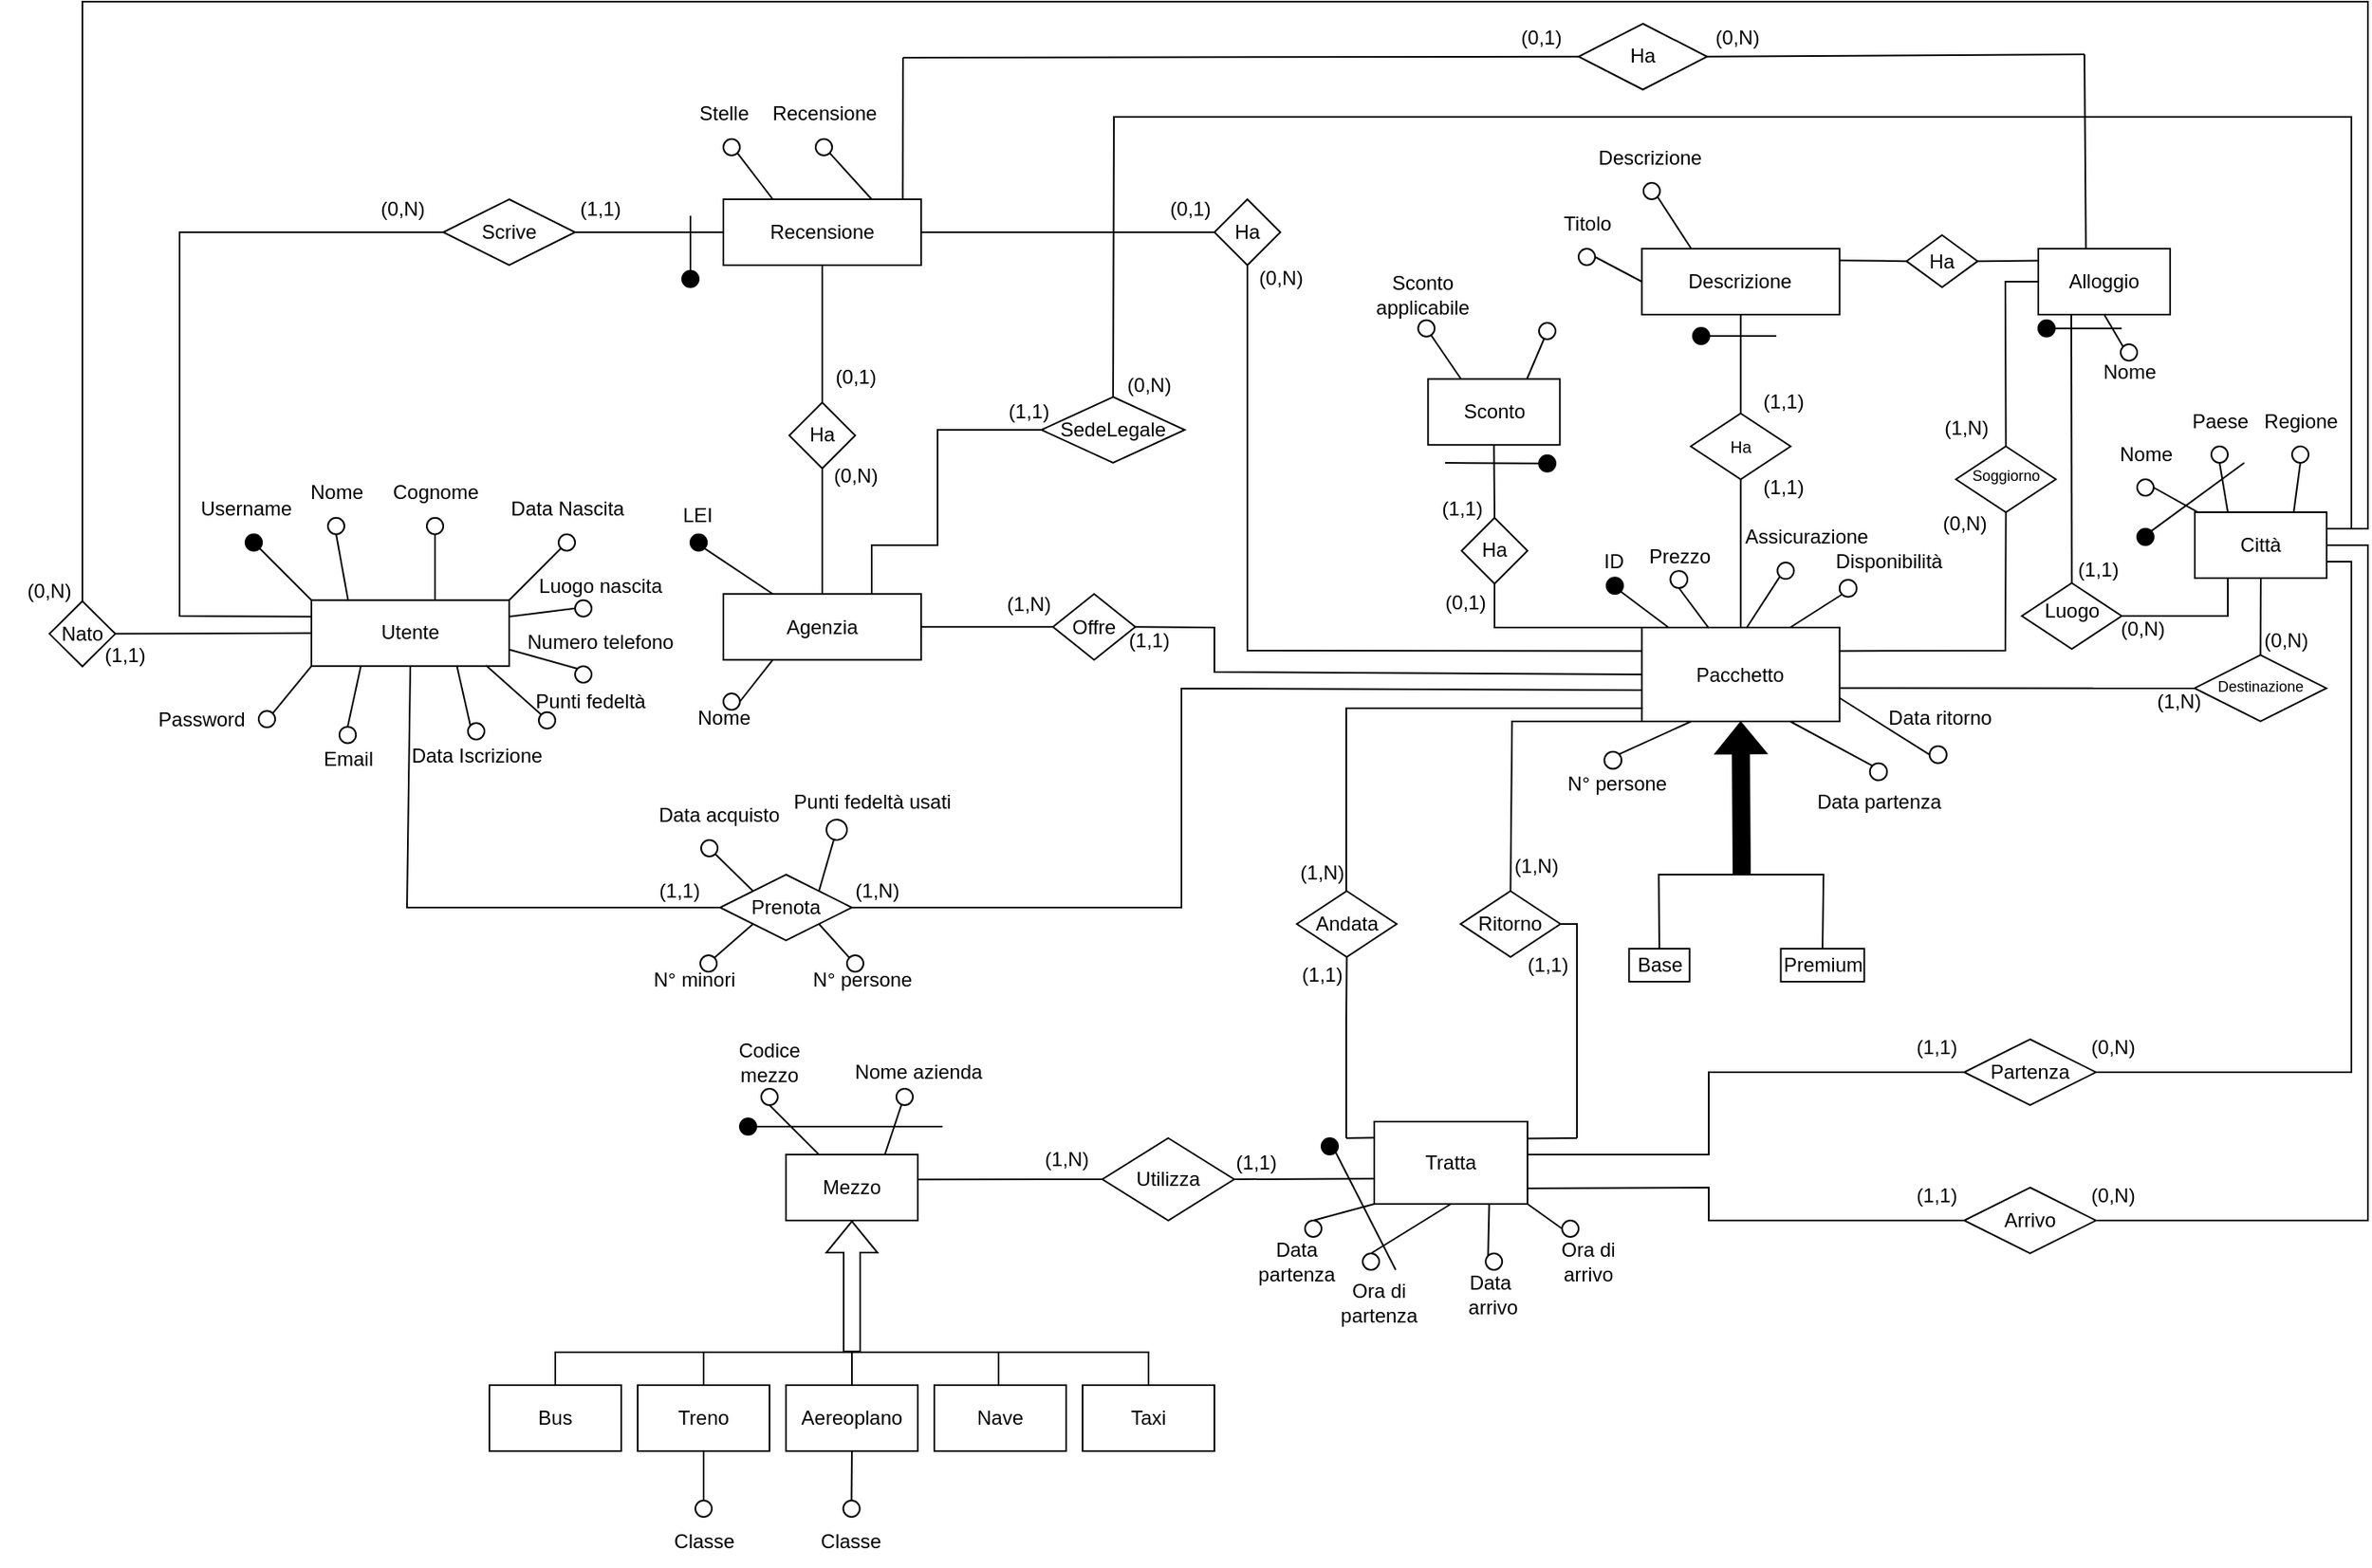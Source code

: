 <mxfile version="21.2.8" type="device">
  <diagram name="Pagina-1" id="XnK0lcYDc5IUlMdxf0PO">
    <mxGraphModel dx="1707" dy="531" grid="0" gridSize="10" guides="1" tooltips="1" connect="1" arrows="1" fold="1" page="1" pageScale="1" pageWidth="827" pageHeight="1169" math="0" shadow="0">
      <root>
        <mxCell id="0" />
        <mxCell id="1" parent="0" />
        <mxCell id="2xYNTSdYT9VJO8_f8z8V-105" value="Codice mezzo" style="text;html=1;strokeColor=none;fillColor=none;align=center;verticalAlign=middle;whiteSpace=wrap;rounded=0;" parent="1" vertex="1">
          <mxGeometry x="-320" y="639" width="60" height="30" as="geometry" />
        </mxCell>
        <mxCell id="iDGBPSTXVyDFNnfygIKq-98" value="(1,N)" style="text;html=1;align=center;verticalAlign=middle;resizable=0;points=[];autosize=1;strokeColor=none;fillColor=none;" parent="1" vertex="1">
          <mxGeometry x="20.0" y="524" width="50" height="30" as="geometry" />
        </mxCell>
        <mxCell id="iDGBPSTXVyDFNnfygIKq-2" value="Pacchetto" style="rounded=0;whiteSpace=wrap;html=1;" parent="1" vertex="1">
          <mxGeometry x="239.38" y="390" width="120" height="57" as="geometry" />
        </mxCell>
        <mxCell id="iDGBPSTXVyDFNnfygIKq-3" value="&lt;div align=&quot;center&quot;&gt;&lt;font style=&quot;font-size: 10px;&quot;&gt;Ha&lt;/font&gt;&lt;/div&gt;" style="rhombus;whiteSpace=wrap;html=1;align=center;" parent="1" vertex="1">
          <mxGeometry x="269.07" y="260" width="60.62" height="40" as="geometry" />
        </mxCell>
        <mxCell id="iDGBPSTXVyDFNnfygIKq-4" value="Descrizione" style="rounded=0;whiteSpace=wrap;html=1;" parent="1" vertex="1">
          <mxGeometry x="239.38" y="160" width="120" height="40" as="geometry" />
        </mxCell>
        <mxCell id="iDGBPSTXVyDFNnfygIKq-5" value="" style="endArrow=none;html=1;rounded=0;entryX=0.5;entryY=1;entryDx=0;entryDy=0;" parent="1" source="iDGBPSTXVyDFNnfygIKq-3" target="iDGBPSTXVyDFNnfygIKq-4" edge="1">
          <mxGeometry width="50" height="50" relative="1" as="geometry">
            <mxPoint x="390" y="350" as="sourcePoint" />
            <mxPoint x="440" y="300" as="targetPoint" />
          </mxGeometry>
        </mxCell>
        <mxCell id="iDGBPSTXVyDFNnfygIKq-6" value="" style="endArrow=none;html=1;rounded=0;entryX=0.5;entryY=1;entryDx=0;entryDy=0;" parent="1" source="iDGBPSTXVyDFNnfygIKq-2" target="iDGBPSTXVyDFNnfygIKq-3" edge="1">
          <mxGeometry width="50" height="50" relative="1" as="geometry">
            <mxPoint x="297.17" y="408" as="sourcePoint" />
            <mxPoint x="296.66" y="348" as="targetPoint" />
          </mxGeometry>
        </mxCell>
        <mxCell id="iDGBPSTXVyDFNnfygIKq-7" value="(1,1)" style="text;html=1;align=center;verticalAlign=middle;resizable=0;points=[];autosize=1;strokeColor=none;fillColor=none;" parent="1" vertex="1">
          <mxGeometry x="300" y="238" width="50" height="30" as="geometry" />
        </mxCell>
        <mxCell id="iDGBPSTXVyDFNnfygIKq-8" value="(1,1)" style="text;html=1;align=center;verticalAlign=middle;resizable=0;points=[];autosize=1;strokeColor=none;fillColor=none;" parent="1" vertex="1">
          <mxGeometry x="300" y="290" width="50" height="30" as="geometry" />
        </mxCell>
        <mxCell id="iDGBPSTXVyDFNnfygIKq-9" value="" style="ellipse;whiteSpace=wrap;html=1;aspect=fixed;" parent="1" vertex="1">
          <mxGeometry x="201" y="160" width="10" height="10" as="geometry" />
        </mxCell>
        <mxCell id="iDGBPSTXVyDFNnfygIKq-10" value="&lt;div&gt;Titolo&lt;/div&gt;" style="text;html=1;align=center;verticalAlign=middle;resizable=0;points=[];autosize=1;strokeColor=none;fillColor=none;" parent="1" vertex="1">
          <mxGeometry x="181" y="130" width="50" height="30" as="geometry" />
        </mxCell>
        <mxCell id="iDGBPSTXVyDFNnfygIKq-11" value="" style="endArrow=none;html=1;rounded=0;entryX=1;entryY=0.5;entryDx=0;entryDy=0;exitX=0;exitY=0.5;exitDx=0;exitDy=0;" parent="1" source="iDGBPSTXVyDFNnfygIKq-4" target="iDGBPSTXVyDFNnfygIKq-9" edge="1">
          <mxGeometry width="50" height="50" relative="1" as="geometry">
            <mxPoint x="311" y="350" as="sourcePoint" />
            <mxPoint x="361" y="300" as="targetPoint" />
          </mxGeometry>
        </mxCell>
        <mxCell id="iDGBPSTXVyDFNnfygIKq-13" value="" style="endArrow=none;html=1;rounded=0;exitX=0.25;exitY=0;exitDx=0;exitDy=0;entryX=1;entryY=1;entryDx=0;entryDy=0;" parent="1" source="iDGBPSTXVyDFNnfygIKq-4" target="iDGBPSTXVyDFNnfygIKq-17" edge="1">
          <mxGeometry width="50" height="50" relative="1" as="geometry">
            <mxPoint x="310" y="150" as="sourcePoint" />
            <mxPoint x="271" y="120" as="targetPoint" />
          </mxGeometry>
        </mxCell>
        <mxCell id="iDGBPSTXVyDFNnfygIKq-17" value="" style="ellipse;whiteSpace=wrap;html=1;aspect=fixed;" parent="1" vertex="1">
          <mxGeometry x="240.38" y="120" width="10" height="10" as="geometry" />
        </mxCell>
        <mxCell id="iDGBPSTXVyDFNnfygIKq-19" value="Descrizione" style="text;html=1;align=center;verticalAlign=middle;resizable=0;points=[];autosize=1;strokeColor=none;fillColor=none;" parent="1" vertex="1">
          <mxGeometry x="199.38" y="90" width="90" height="30" as="geometry" />
        </mxCell>
        <mxCell id="iDGBPSTXVyDFNnfygIKq-21" value="" style="ellipse;whiteSpace=wrap;html=1;" parent="1" vertex="1">
          <mxGeometry x="321.69" y="350.52" width="10" height="10" as="geometry" />
        </mxCell>
        <mxCell id="iDGBPSTXVyDFNnfygIKq-22" value="Assicurazione" style="text;html=1;align=center;verticalAlign=middle;resizable=0;points=[];autosize=1;strokeColor=none;fillColor=none;" parent="1" vertex="1">
          <mxGeometry x="289.38" y="320" width="100" height="30" as="geometry" />
        </mxCell>
        <mxCell id="iDGBPSTXVyDFNnfygIKq-23" value="" style="endArrow=none;html=1;rounded=0;entryX=0;entryY=1;entryDx=0;entryDy=0;exitX=0.645;exitY=-0.013;exitDx=0;exitDy=0;exitPerimeter=0;" parent="1" target="iDGBPSTXVyDFNnfygIKq-21" edge="1">
          <mxGeometry width="50" height="50" relative="1" as="geometry">
            <mxPoint x="303.09" y="390" as="sourcePoint" />
            <mxPoint x="307.31" y="360.52" as="targetPoint" />
          </mxGeometry>
        </mxCell>
        <mxCell id="iDGBPSTXVyDFNnfygIKq-24" value="" style="ellipse;whiteSpace=wrap;html=1;aspect=fixed;fillColor=#000000;" parent="1" vertex="1">
          <mxGeometry x="270.38" y="208" width="10" height="10" as="geometry" />
        </mxCell>
        <mxCell id="iDGBPSTXVyDFNnfygIKq-29" value="" style="endArrow=none;html=1;rounded=0;exitX=1;exitY=0.5;exitDx=0;exitDy=0;" parent="1" source="iDGBPSTXVyDFNnfygIKq-24" edge="1">
          <mxGeometry width="50" height="50" relative="1" as="geometry">
            <mxPoint x="261" y="260" as="sourcePoint" />
            <mxPoint x="321" y="213" as="targetPoint" />
          </mxGeometry>
        </mxCell>
        <mxCell id="iDGBPSTXVyDFNnfygIKq-30" value="" style="ellipse;whiteSpace=wrap;html=1;aspect=fixed;fillColor=#000000;" parent="1" vertex="1">
          <mxGeometry x="218" y="359.62" width="10" height="10" as="geometry" />
        </mxCell>
        <mxCell id="iDGBPSTXVyDFNnfygIKq-31" value="" style="endArrow=none;html=1;rounded=0;entryX=1;entryY=1;entryDx=0;entryDy=0;exitX=0.137;exitY=0.002;exitDx=0;exitDy=0;exitPerimeter=0;" parent="1" source="iDGBPSTXVyDFNnfygIKq-2" target="iDGBPSTXVyDFNnfygIKq-30" edge="1">
          <mxGeometry width="50" height="50" relative="1" as="geometry">
            <mxPoint x="256.66" y="378.285" as="sourcePoint" />
            <mxPoint x="306.66" y="346" as="targetPoint" />
          </mxGeometry>
        </mxCell>
        <mxCell id="iDGBPSTXVyDFNnfygIKq-32" value="ID" style="text;html=1;align=center;verticalAlign=middle;resizable=0;points=[];autosize=1;strokeColor=none;fillColor=none;" parent="1" vertex="1">
          <mxGeometry x="202" y="334.62" width="40" height="30" as="geometry" />
        </mxCell>
        <mxCell id="iDGBPSTXVyDFNnfygIKq-33" value="" style="ellipse;whiteSpace=wrap;html=1;aspect=fixed;fillColor=none;" parent="1" vertex="1">
          <mxGeometry x="359.38" y="361" width="10.38" height="10.38" as="geometry" />
        </mxCell>
        <mxCell id="iDGBPSTXVyDFNnfygIKq-34" value="" style="endArrow=none;html=1;rounded=0;entryX=0;entryY=1;entryDx=0;entryDy=0;exitX=0.75;exitY=0;exitDx=0;exitDy=0;" parent="1" source="iDGBPSTXVyDFNnfygIKq-2" target="iDGBPSTXVyDFNnfygIKq-33" edge="1">
          <mxGeometry width="50" height="50" relative="1" as="geometry">
            <mxPoint x="359.38" y="378" as="sourcePoint" />
            <mxPoint x="471.66" y="349" as="targetPoint" />
          </mxGeometry>
        </mxCell>
        <mxCell id="iDGBPSTXVyDFNnfygIKq-35" value="Prezzo" style="text;html=1;align=center;verticalAlign=middle;resizable=0;points=[];autosize=1;strokeColor=none;fillColor=none;" parent="1" vertex="1">
          <mxGeometry x="234.38" y="333.62" width="55" height="26" as="geometry" />
        </mxCell>
        <mxCell id="iDGBPSTXVyDFNnfygIKq-36" value="" style="ellipse;whiteSpace=wrap;html=1;aspect=fixed;fillColor=none;" parent="1" vertex="1">
          <mxGeometry x="256.69" y="355.62" width="10.38" height="10.38" as="geometry" />
        </mxCell>
        <mxCell id="iDGBPSTXVyDFNnfygIKq-37" value="" style="endArrow=none;html=1;rounded=0;entryX=0.5;entryY=1;entryDx=0;entryDy=0;exitX=0.339;exitY=0.008;exitDx=0;exitDy=0;exitPerimeter=0;" parent="1" source="iDGBPSTXVyDFNnfygIKq-2" target="iDGBPSTXVyDFNnfygIKq-36" edge="1">
          <mxGeometry width="50" height="50" relative="1" as="geometry">
            <mxPoint x="269.38" y="378" as="sourcePoint" />
            <mxPoint x="436.35" y="342" as="targetPoint" />
          </mxGeometry>
        </mxCell>
        <mxCell id="iDGBPSTXVyDFNnfygIKq-39" value="Disponibilità" style="text;html=1;align=center;verticalAlign=middle;resizable=0;points=[];autosize=1;strokeColor=none;fillColor=none;" parent="1" vertex="1">
          <mxGeometry x="347.0" y="336.62" width="83" height="26" as="geometry" />
        </mxCell>
        <mxCell id="iDGBPSTXVyDFNnfygIKq-42" value="" style="ellipse;whiteSpace=wrap;html=1;aspect=fixed;fillColor=none;" parent="1" vertex="1">
          <mxGeometry x="377.81" y="472.38" width="10.38" height="10.38" as="geometry" />
        </mxCell>
        <mxCell id="iDGBPSTXVyDFNnfygIKq-43" value="" style="endArrow=none;html=1;rounded=0;entryX=0;entryY=0;entryDx=0;entryDy=0;exitX=0.75;exitY=1;exitDx=0;exitDy=0;" parent="1" source="iDGBPSTXVyDFNnfygIKq-2" target="iDGBPSTXVyDFNnfygIKq-42" edge="1">
          <mxGeometry width="50" height="50" relative="1" as="geometry">
            <mxPoint x="371.69" y="507" as="sourcePoint" />
            <mxPoint x="484.35" y="461" as="targetPoint" />
          </mxGeometry>
        </mxCell>
        <mxCell id="iDGBPSTXVyDFNnfygIKq-44" value="Data partenza" style="text;html=1;align=center;verticalAlign=middle;resizable=0;points=[];autosize=1;strokeColor=none;fillColor=none;" parent="1" vertex="1">
          <mxGeometry x="336.0" y="482.76" width="94" height="26" as="geometry" />
        </mxCell>
        <mxCell id="iDGBPSTXVyDFNnfygIKq-45" value="" style="ellipse;whiteSpace=wrap;html=1;aspect=fixed;fillColor=none;" parent="1" vertex="1">
          <mxGeometry x="414" y="462" width="10.38" height="10.38" as="geometry" />
        </mxCell>
        <mxCell id="iDGBPSTXVyDFNnfygIKq-46" value="" style="endArrow=none;html=1;rounded=0;entryX=0;entryY=0.5;entryDx=0;entryDy=0;exitX=1;exitY=0.75;exitDx=0;exitDy=0;" parent="1" source="iDGBPSTXVyDFNnfygIKq-2" target="iDGBPSTXVyDFNnfygIKq-45" edge="1">
          <mxGeometry width="50" height="50" relative="1" as="geometry">
            <mxPoint x="384.19" y="410.62" as="sourcePoint" />
            <mxPoint x="539.54" y="424.62" as="targetPoint" />
          </mxGeometry>
        </mxCell>
        <mxCell id="iDGBPSTXVyDFNnfygIKq-47" value="Data ritorno" style="text;html=1;align=center;verticalAlign=middle;resizable=0;points=[];autosize=1;strokeColor=none;fillColor=none;" parent="1" vertex="1">
          <mxGeometry x="379.19" y="432" width="81" height="26" as="geometry" />
        </mxCell>
        <mxCell id="iDGBPSTXVyDFNnfygIKq-48" value="&lt;div style=&quot;line-height: 0%; font-size: 9px;&quot; align=&quot;center&quot;&gt;Destinazione&lt;/div&gt;&lt;div style=&quot;font-size: 9px;&quot; align=&quot;center&quot;&gt;&lt;br style=&quot;font-size: 9px;&quot;&gt;&lt;/div&gt;" style="rhombus;whiteSpace=wrap;html=1;align=center;spacingTop=8;fontSize=9;" parent="1" vertex="1">
          <mxGeometry x="574.81" y="406.69" width="80" height="40.31" as="geometry" />
        </mxCell>
        <mxCell id="iDGBPSTXVyDFNnfygIKq-49" value="" style="endArrow=none;html=1;rounded=0;exitX=1.003;exitY=0.645;exitDx=0;exitDy=0;entryX=0;entryY=0.5;entryDx=0;entryDy=0;exitPerimeter=0;" parent="1" source="iDGBPSTXVyDFNnfygIKq-2" target="iDGBPSTXVyDFNnfygIKq-48" edge="1">
          <mxGeometry width="50" height="50" relative="1" as="geometry">
            <mxPoint x="440" y="400" as="sourcePoint" />
            <mxPoint x="490" y="350" as="targetPoint" />
          </mxGeometry>
        </mxCell>
        <mxCell id="iDGBPSTXVyDFNnfygIKq-50" value="Città" style="rounded=0;whiteSpace=wrap;html=1;" parent="1" vertex="1">
          <mxGeometry x="575" y="320" width="80" height="40" as="geometry" />
        </mxCell>
        <mxCell id="iDGBPSTXVyDFNnfygIKq-51" value="" style="endArrow=none;html=1;rounded=0;exitX=0.5;exitY=0;exitDx=0;exitDy=0;entryX=0.5;entryY=1;entryDx=0;entryDy=0;" parent="1" source="iDGBPSTXVyDFNnfygIKq-48" target="iDGBPSTXVyDFNnfygIKq-50" edge="1">
          <mxGeometry width="50" height="50" relative="1" as="geometry">
            <mxPoint x="494.81" y="340" as="sourcePoint" />
            <mxPoint x="544.81" y="290" as="targetPoint" />
          </mxGeometry>
        </mxCell>
        <mxCell id="iDGBPSTXVyDFNnfygIKq-52" value="(1,N)" style="text;html=1;align=center;verticalAlign=middle;resizable=0;points=[];autosize=1;strokeColor=none;fillColor=none;" parent="1" vertex="1">
          <mxGeometry x="540" y="420" width="50" height="30" as="geometry" />
        </mxCell>
        <mxCell id="iDGBPSTXVyDFNnfygIKq-53" value="(0,N)" style="text;html=1;align=center;verticalAlign=middle;resizable=0;points=[];autosize=1;strokeColor=none;fillColor=none;" parent="1" vertex="1">
          <mxGeometry x="604.81" y="383.38" width="50" height="30" as="geometry" />
        </mxCell>
        <mxCell id="iDGBPSTXVyDFNnfygIKq-54" value="" style="ellipse;whiteSpace=wrap;html=1;aspect=fixed;" parent="1" vertex="1">
          <mxGeometry x="540" y="300" width="10" height="10" as="geometry" />
        </mxCell>
        <mxCell id="iDGBPSTXVyDFNnfygIKq-55" value="Nome" style="text;html=1;align=center;verticalAlign=middle;resizable=0;points=[];autosize=1;strokeColor=none;fillColor=none;" parent="1" vertex="1">
          <mxGeometry x="514.81" y="270" width="60" height="30" as="geometry" />
        </mxCell>
        <mxCell id="iDGBPSTXVyDFNnfygIKq-56" value="" style="endArrow=none;html=1;rounded=0;exitX=0.027;exitY=0.006;exitDx=0;exitDy=0;exitPerimeter=0;entryX=1;entryY=0.5;entryDx=0;entryDy=0;" parent="1" source="iDGBPSTXVyDFNnfygIKq-50" target="iDGBPSTXVyDFNnfygIKq-54" edge="1">
          <mxGeometry width="50" height="50" relative="1" as="geometry">
            <mxPoint x="495" y="340" as="sourcePoint" />
            <mxPoint x="545" y="290" as="targetPoint" />
          </mxGeometry>
        </mxCell>
        <mxCell id="iDGBPSTXVyDFNnfygIKq-60" value="" style="ellipse;whiteSpace=wrap;html=1;aspect=fixed;" parent="1" vertex="1">
          <mxGeometry x="585" y="280" width="10" height="10" as="geometry" />
        </mxCell>
        <mxCell id="iDGBPSTXVyDFNnfygIKq-61" value="" style="endArrow=none;html=1;rounded=0;entryX=0.5;entryY=1;entryDx=0;entryDy=0;exitX=0.25;exitY=0;exitDx=0;exitDy=0;" parent="1" source="iDGBPSTXVyDFNnfygIKq-50" target="iDGBPSTXVyDFNnfygIKq-60" edge="1">
          <mxGeometry width="50" height="50" relative="1" as="geometry">
            <mxPoint x="495" y="340" as="sourcePoint" />
            <mxPoint x="545" y="290" as="targetPoint" />
          </mxGeometry>
        </mxCell>
        <mxCell id="iDGBPSTXVyDFNnfygIKq-62" value="Paese" style="text;html=1;align=center;verticalAlign=middle;resizable=0;points=[];autosize=1;strokeColor=none;fillColor=none;" parent="1" vertex="1">
          <mxGeometry x="560" y="250" width="60" height="30" as="geometry" />
        </mxCell>
        <mxCell id="iDGBPSTXVyDFNnfygIKq-63" value="" style="ellipse;whiteSpace=wrap;html=1;aspect=fixed;" parent="1" vertex="1">
          <mxGeometry x="634" y="280" width="10" height="10" as="geometry" />
        </mxCell>
        <mxCell id="iDGBPSTXVyDFNnfygIKq-64" value="" style="endArrow=none;html=1;rounded=0;entryX=0.5;entryY=1;entryDx=0;entryDy=0;exitX=0.75;exitY=0;exitDx=0;exitDy=0;" parent="1" source="iDGBPSTXVyDFNnfygIKq-50" target="iDGBPSTXVyDFNnfygIKq-63" edge="1">
          <mxGeometry width="50" height="50" relative="1" as="geometry">
            <mxPoint x="640" y="320" as="sourcePoint" />
            <mxPoint x="590" y="290" as="targetPoint" />
          </mxGeometry>
        </mxCell>
        <mxCell id="iDGBPSTXVyDFNnfygIKq-65" value="Regione" style="text;html=1;align=center;verticalAlign=middle;resizable=0;points=[];autosize=1;strokeColor=none;fillColor=none;" parent="1" vertex="1">
          <mxGeometry x="604" y="250" width="70" height="30" as="geometry" />
        </mxCell>
        <mxCell id="iDGBPSTXVyDFNnfygIKq-66" value="" style="endArrow=none;html=1;rounded=0;exitX=1;exitY=0;exitDx=0;exitDy=0;" parent="1" source="iDGBPSTXVyDFNnfygIKq-67" edge="1">
          <mxGeometry width="50" height="50" relative="1" as="geometry">
            <mxPoint x="535" y="330" as="sourcePoint" />
            <mxPoint x="605" y="290" as="targetPoint" />
          </mxGeometry>
        </mxCell>
        <mxCell id="iDGBPSTXVyDFNnfygIKq-67" value="" style="ellipse;whiteSpace=wrap;html=1;aspect=fixed;fillColor=#000000;" parent="1" vertex="1">
          <mxGeometry x="540" y="330" width="10" height="10" as="geometry" />
        </mxCell>
        <mxCell id="iDGBPSTXVyDFNnfygIKq-70" value="&lt;font style=&quot;font-size: 9px;&quot;&gt;Soggiorno&lt;/font&gt;" style="rhombus;whiteSpace=wrap;html=1;spacingBottom=6;" parent="1" vertex="1">
          <mxGeometry x="430" y="280" width="60.62" height="40" as="geometry" />
        </mxCell>
        <mxCell id="iDGBPSTXVyDFNnfygIKq-71" value="" style="endArrow=none;html=1;rounded=0;exitX=1;exitY=0.25;exitDx=0;exitDy=0;entryX=0.5;entryY=1;entryDx=0;entryDy=0;" parent="1" source="iDGBPSTXVyDFNnfygIKq-2" target="iDGBPSTXVyDFNnfygIKq-70" edge="1">
          <mxGeometry width="50" height="50" relative="1" as="geometry">
            <mxPoint x="370" y="390" as="sourcePoint" />
            <mxPoint x="420" y="340" as="targetPoint" />
            <Array as="points">
              <mxPoint x="460" y="404" />
            </Array>
          </mxGeometry>
        </mxCell>
        <mxCell id="iDGBPSTXVyDFNnfygIKq-72" value="Alloggio" style="rounded=0;whiteSpace=wrap;html=1;" parent="1" vertex="1">
          <mxGeometry x="480" y="160" width="80" height="40" as="geometry" />
        </mxCell>
        <mxCell id="iDGBPSTXVyDFNnfygIKq-73" value="" style="endArrow=none;html=1;rounded=0;entryX=0.5;entryY=0;entryDx=0;entryDy=0;exitX=0;exitY=0.5;exitDx=0;exitDy=0;" parent="1" source="iDGBPSTXVyDFNnfygIKq-72" target="iDGBPSTXVyDFNnfygIKq-70" edge="1">
          <mxGeometry width="50" height="50" relative="1" as="geometry">
            <mxPoint x="394.19" y="320" as="sourcePoint" />
            <mxPoint x="444.19" y="270" as="targetPoint" />
            <Array as="points">
              <mxPoint x="460" y="180" />
            </Array>
          </mxGeometry>
        </mxCell>
        <mxCell id="iDGBPSTXVyDFNnfygIKq-74" value="" style="endArrow=none;html=1;rounded=0;entryX=0.25;entryY=1;entryDx=0;entryDy=0;exitX=0.5;exitY=0;exitDx=0;exitDy=0;" parent="1" source="iDGBPSTXVyDFNnfygIKq-75" target="iDGBPSTXVyDFNnfygIKq-72" edge="1">
          <mxGeometry width="50" height="50" relative="1" as="geometry">
            <mxPoint x="500" y="370" as="sourcePoint" />
            <mxPoint x="600" y="250" as="targetPoint" />
          </mxGeometry>
        </mxCell>
        <mxCell id="iDGBPSTXVyDFNnfygIKq-75" value="Luogo" style="rhombus;whiteSpace=wrap;html=1;spacingBottom=6;" parent="1" vertex="1">
          <mxGeometry x="470" y="363" width="60.62" height="40" as="geometry" />
        </mxCell>
        <mxCell id="iDGBPSTXVyDFNnfygIKq-77" value="" style="endArrow=none;html=1;rounded=0;entryX=0.25;entryY=1;entryDx=0;entryDy=0;exitX=1;exitY=0.5;exitDx=0;exitDy=0;" parent="1" source="iDGBPSTXVyDFNnfygIKq-75" target="iDGBPSTXVyDFNnfygIKq-50" edge="1">
          <mxGeometry width="50" height="50" relative="1" as="geometry">
            <mxPoint x="550" y="300" as="sourcePoint" />
            <mxPoint x="600" y="250" as="targetPoint" />
            <Array as="points">
              <mxPoint x="595" y="383" />
            </Array>
          </mxGeometry>
        </mxCell>
        <mxCell id="iDGBPSTXVyDFNnfygIKq-78" value="(0,N)" style="text;html=1;align=center;verticalAlign=middle;resizable=0;points=[];autosize=1;strokeColor=none;fillColor=none;" parent="1" vertex="1">
          <mxGeometry x="410" y="311.62" width="50" height="30" as="geometry" />
        </mxCell>
        <mxCell id="iDGBPSTXVyDFNnfygIKq-79" value="&lt;div&gt;(1,N)&lt;/div&gt;" style="text;html=1;align=center;verticalAlign=middle;resizable=0;points=[];autosize=1;strokeColor=none;fillColor=none;" parent="1" vertex="1">
          <mxGeometry x="411.19" y="254" width="50" height="30" as="geometry" />
        </mxCell>
        <mxCell id="iDGBPSTXVyDFNnfygIKq-80" value="&lt;div&gt;(1,1)&lt;/div&gt;" style="text;html=1;align=center;verticalAlign=middle;resizable=0;points=[];autosize=1;strokeColor=none;fillColor=none;" parent="1" vertex="1">
          <mxGeometry x="490.62" y="339.62" width="50" height="30" as="geometry" />
        </mxCell>
        <mxCell id="iDGBPSTXVyDFNnfygIKq-81" value="(0,N)" style="text;html=1;align=center;verticalAlign=middle;resizable=0;points=[];autosize=1;strokeColor=none;fillColor=none;" parent="1" vertex="1">
          <mxGeometry x="518" y="376" width="50" height="30" as="geometry" />
        </mxCell>
        <mxCell id="iDGBPSTXVyDFNnfygIKq-82" value="" style="endArrow=none;html=1;rounded=0;entryX=0.5;entryY=1;entryDx=0;entryDy=0;exitX=0;exitY=0;exitDx=0;exitDy=0;" parent="1" source="iDGBPSTXVyDFNnfygIKq-83" target="iDGBPSTXVyDFNnfygIKq-72" edge="1">
          <mxGeometry width="50" height="50" relative="1" as="geometry">
            <mxPoint x="560" y="210" as="sourcePoint" />
            <mxPoint x="555" y="280.0" as="targetPoint" />
          </mxGeometry>
        </mxCell>
        <mxCell id="iDGBPSTXVyDFNnfygIKq-83" value="" style="ellipse;whiteSpace=wrap;html=1;" parent="1" vertex="1">
          <mxGeometry x="530" y="218" width="10" height="10" as="geometry" />
        </mxCell>
        <mxCell id="iDGBPSTXVyDFNnfygIKq-84" value="Nome" style="text;html=1;align=center;verticalAlign=middle;resizable=0;points=[];autosize=1;strokeColor=none;fillColor=none;" parent="1" vertex="1">
          <mxGeometry x="505" y="220" width="60" height="30" as="geometry" />
        </mxCell>
        <mxCell id="iDGBPSTXVyDFNnfygIKq-89" value="Andata" style="rhombus;whiteSpace=wrap;html=1;" parent="1" vertex="1">
          <mxGeometry x="30.0" y="550" width="60.62" height="40" as="geometry" />
        </mxCell>
        <mxCell id="iDGBPSTXVyDFNnfygIKq-91" value="&lt;div&gt;Ritorno&lt;/div&gt;" style="rhombus;whiteSpace=wrap;html=1;" parent="1" vertex="1">
          <mxGeometry x="129.38" y="550" width="60.62" height="40" as="geometry" />
        </mxCell>
        <mxCell id="iDGBPSTXVyDFNnfygIKq-92" value="" style="endArrow=none;html=1;rounded=0;" parent="1" edge="1">
          <mxGeometry width="50" height="50" relative="1" as="geometry">
            <mxPoint x="60" y="550" as="sourcePoint" />
            <mxPoint x="240" y="439" as="targetPoint" />
            <Array as="points">
              <mxPoint x="60" y="439" />
            </Array>
          </mxGeometry>
        </mxCell>
        <mxCell id="iDGBPSTXVyDFNnfygIKq-93" value="" style="endArrow=none;html=1;rounded=0;entryX=0;entryY=1;entryDx=0;entryDy=0;exitX=0.5;exitY=0;exitDx=0;exitDy=0;" parent="1" source="iDGBPSTXVyDFNnfygIKq-91" target="iDGBPSTXVyDFNnfygIKq-2" edge="1">
          <mxGeometry width="50" height="50" relative="1" as="geometry">
            <mxPoint x="160" y="600" as="sourcePoint" />
            <mxPoint x="190.0" y="447" as="targetPoint" />
            <Array as="points">
              <mxPoint x="160.62" y="447" />
            </Array>
          </mxGeometry>
        </mxCell>
        <mxCell id="iDGBPSTXVyDFNnfygIKq-94" value="" style="endArrow=none;html=1;rounded=0;entryX=0.5;entryY=1;entryDx=0;entryDy=0;" parent="1" target="iDGBPSTXVyDFNnfygIKq-89" edge="1">
          <mxGeometry width="50" height="50" relative="1" as="geometry">
            <mxPoint x="60" y="700" as="sourcePoint" />
            <mxPoint x="150.62" y="580" as="targetPoint" />
            <Array as="points">
              <mxPoint x="60" y="630" />
            </Array>
          </mxGeometry>
        </mxCell>
        <mxCell id="iDGBPSTXVyDFNnfygIKq-95" value="Mezzo" style="rounded=0;whiteSpace=wrap;html=1;" parent="1" vertex="1">
          <mxGeometry x="-280" y="710" width="80" height="40" as="geometry" />
        </mxCell>
        <mxCell id="iDGBPSTXVyDFNnfygIKq-96" value="" style="endArrow=none;html=1;rounded=0;entryX=1;entryY=0.5;entryDx=0;entryDy=0;" parent="1" target="iDGBPSTXVyDFNnfygIKq-91" edge="1">
          <mxGeometry width="50" height="50" relative="1" as="geometry">
            <mxPoint x="200" y="700" as="sourcePoint" />
            <mxPoint x="100.62" y="630" as="targetPoint" />
            <Array as="points">
              <mxPoint x="200" y="570" />
            </Array>
          </mxGeometry>
        </mxCell>
        <mxCell id="iDGBPSTXVyDFNnfygIKq-99" value="(1,1)" style="text;html=1;align=center;verticalAlign=middle;resizable=0;points=[];autosize=1;strokeColor=none;fillColor=none;" parent="1" vertex="1">
          <mxGeometry x="20.0" y="586" width="50" height="30" as="geometry" />
        </mxCell>
        <mxCell id="iDGBPSTXVyDFNnfygIKq-100" value="(1,N)" style="text;html=1;align=center;verticalAlign=middle;resizable=0;points=[];autosize=1;strokeColor=none;fillColor=none;" parent="1" vertex="1">
          <mxGeometry x="150" y="520" width="50" height="30" as="geometry" />
        </mxCell>
        <mxCell id="iDGBPSTXVyDFNnfygIKq-101" value="(1,1)" style="text;html=1;align=center;verticalAlign=middle;resizable=0;points=[];autosize=1;strokeColor=none;fillColor=none;" parent="1" vertex="1">
          <mxGeometry x="157" y="580" width="50" height="30" as="geometry" />
        </mxCell>
        <mxCell id="iDGBPSTXVyDFNnfygIKq-102" value="" style="shape=flexArrow;endArrow=classic;html=1;rounded=0;entryX=0.5;entryY=1;entryDx=0;entryDy=0;fillColor=#000000;" parent="1" target="iDGBPSTXVyDFNnfygIKq-2" edge="1">
          <mxGeometry width="50" height="50" relative="1" as="geometry">
            <mxPoint x="300" y="540" as="sourcePoint" />
            <mxPoint x="320" y="560" as="targetPoint" />
          </mxGeometry>
        </mxCell>
        <mxCell id="iDGBPSTXVyDFNnfygIKq-103" value="" style="endArrow=none;html=1;rounded=0;entryX=0.5;entryY=0;entryDx=0;entryDy=0;exitX=0.5;exitY=0;exitDx=0;exitDy=0;" parent="1" source="iDGBPSTXVyDFNnfygIKq-106" target="iDGBPSTXVyDFNnfygIKq-107" edge="1">
          <mxGeometry width="50" height="50" relative="1" as="geometry">
            <mxPoint x="249.66" y="540" as="sourcePoint" />
            <mxPoint x="349.66" y="540" as="targetPoint" />
            <Array as="points">
              <mxPoint x="249.66" y="540" />
              <mxPoint x="349.66" y="540" />
            </Array>
          </mxGeometry>
        </mxCell>
        <mxCell id="iDGBPSTXVyDFNnfygIKq-106" value="Base" style="rounded=0;whiteSpace=wrap;html=1;" parent="1" vertex="1">
          <mxGeometry x="231.66" y="585" width="36.69" height="20" as="geometry" />
        </mxCell>
        <mxCell id="iDGBPSTXVyDFNnfygIKq-107" value="Premium" style="rounded=0;whiteSpace=wrap;html=1;" parent="1" vertex="1">
          <mxGeometry x="323.73" y="585" width="50.62" height="20" as="geometry" />
        </mxCell>
        <mxCell id="N57df3obNBDMimQM0vPs-1" value="" style="shape=flexArrow;endArrow=classic;html=1;rounded=0;entryX=0.5;entryY=1;entryDx=0;entryDy=0;" parent="1" target="iDGBPSTXVyDFNnfygIKq-95" edge="1">
          <mxGeometry width="50" height="50" relative="1" as="geometry">
            <mxPoint x="-240" y="830" as="sourcePoint" />
            <mxPoint x="-250" y="760" as="targetPoint" />
          </mxGeometry>
        </mxCell>
        <mxCell id="N57df3obNBDMimQM0vPs-2" value="" style="endArrow=none;html=1;rounded=0;exitX=0.5;exitY=0;exitDx=0;exitDy=0;entryX=0.5;entryY=0;entryDx=0;entryDy=0;" parent="1" source="N57df3obNBDMimQM0vPs-3" target="gtqMJVE321Q3VjTXNH2c-5" edge="1">
          <mxGeometry width="50" height="50" relative="1" as="geometry">
            <mxPoint x="-410" y="830" as="sourcePoint" />
            <mxPoint x="-210" y="830" as="targetPoint" />
            <Array as="points">
              <mxPoint x="-420" y="830" />
              <mxPoint x="-60" y="830" />
            </Array>
          </mxGeometry>
        </mxCell>
        <mxCell id="N57df3obNBDMimQM0vPs-3" value="Bus" style="rounded=0;whiteSpace=wrap;html=1;" parent="1" vertex="1">
          <mxGeometry x="-460" y="850" width="80" height="40" as="geometry" />
        </mxCell>
        <mxCell id="N57df3obNBDMimQM0vPs-4" value="Treno" style="rounded=0;whiteSpace=wrap;html=1;" parent="1" vertex="1">
          <mxGeometry x="-370" y="850" width="80" height="40" as="geometry" />
        </mxCell>
        <mxCell id="N57df3obNBDMimQM0vPs-5" value="Aereoplano" style="rounded=0;whiteSpace=wrap;html=1;" parent="1" vertex="1">
          <mxGeometry x="-280" y="850" width="80" height="40" as="geometry" />
        </mxCell>
        <mxCell id="N57df3obNBDMimQM0vPs-6" value="" style="endArrow=none;html=1;rounded=0;exitX=0.5;exitY=0;exitDx=0;exitDy=0;" parent="1" source="N57df3obNBDMimQM0vPs-4" edge="1">
          <mxGeometry width="50" height="50" relative="1" as="geometry">
            <mxPoint x="-340" y="860" as="sourcePoint" />
            <mxPoint x="-330" y="830" as="targetPoint" />
          </mxGeometry>
        </mxCell>
        <mxCell id="N57df3obNBDMimQM0vPs-8" value="Partenza" style="rhombus;whiteSpace=wrap;html=1;" parent="1" vertex="1">
          <mxGeometry x="435" y="640" width="80" height="40" as="geometry" />
        </mxCell>
        <mxCell id="N57df3obNBDMimQM0vPs-9" value="Arrivo" style="rhombus;whiteSpace=wrap;html=1;" parent="1" vertex="1">
          <mxGeometry x="435" y="730" width="80" height="40" as="geometry" />
        </mxCell>
        <mxCell id="N57df3obNBDMimQM0vPs-11" value="" style="endArrow=none;html=1;rounded=0;entryX=0;entryY=0.5;entryDx=0;entryDy=0;exitX=0.993;exitY=0.4;exitDx=0;exitDy=0;exitPerimeter=0;" parent="1" source="ORQm8XDdudMeTBHYUx_8-23" target="N57df3obNBDMimQM0vPs-8" edge="1">
          <mxGeometry width="50" height="50" relative="1" as="geometry">
            <mxPoint x="250" y="700" as="sourcePoint" />
            <mxPoint x="210" y="700" as="targetPoint" />
            <Array as="points">
              <mxPoint x="280" y="710" />
              <mxPoint x="280" y="660" />
            </Array>
          </mxGeometry>
        </mxCell>
        <mxCell id="N57df3obNBDMimQM0vPs-12" value="" style="endArrow=none;html=1;rounded=0;entryX=0;entryY=0.5;entryDx=0;entryDy=0;exitX=0.999;exitY=0.809;exitDx=0;exitDy=0;exitPerimeter=0;" parent="1" source="ORQm8XDdudMeTBHYUx_8-23" target="N57df3obNBDMimQM0vPs-9" edge="1">
          <mxGeometry width="50" height="50" relative="1" as="geometry">
            <mxPoint x="250" y="710" as="sourcePoint" />
            <mxPoint x="230" y="720" as="targetPoint" />
            <Array as="points">
              <mxPoint x="280" y="730" />
              <mxPoint x="280" y="750" />
            </Array>
          </mxGeometry>
        </mxCell>
        <mxCell id="N57df3obNBDMimQM0vPs-13" value="" style="endArrow=none;html=1;rounded=0;exitX=1;exitY=0.5;exitDx=0;exitDy=0;entryX=1;entryY=0.75;entryDx=0;entryDy=0;" parent="1" source="N57df3obNBDMimQM0vPs-8" target="iDGBPSTXVyDFNnfygIKq-50" edge="1">
          <mxGeometry width="50" height="50" relative="1" as="geometry">
            <mxPoint x="450" y="640" as="sourcePoint" />
            <mxPoint x="500" y="590" as="targetPoint" />
            <Array as="points">
              <mxPoint x="670" y="660" />
              <mxPoint x="670" y="350" />
            </Array>
          </mxGeometry>
        </mxCell>
        <mxCell id="N57df3obNBDMimQM0vPs-14" value="" style="endArrow=none;html=1;rounded=0;entryX=1;entryY=0.5;entryDx=0;entryDy=0;exitX=1;exitY=0.5;exitDx=0;exitDy=0;" parent="1" source="N57df3obNBDMimQM0vPs-9" target="iDGBPSTXVyDFNnfygIKq-50" edge="1">
          <mxGeometry width="50" height="50" relative="1" as="geometry">
            <mxPoint x="610" y="600" as="sourcePoint" />
            <mxPoint x="660" y="550" as="targetPoint" />
            <Array as="points">
              <mxPoint x="680" y="750" />
              <mxPoint x="680" y="340" />
            </Array>
          </mxGeometry>
        </mxCell>
        <mxCell id="N57df3obNBDMimQM0vPs-15" value="(1,1)" style="text;html=1;align=center;verticalAlign=middle;resizable=0;points=[];autosize=1;strokeColor=none;fillColor=none;" parent="1" vertex="1">
          <mxGeometry x="393.19" y="630" width="50" height="30" as="geometry" />
        </mxCell>
        <mxCell id="N57df3obNBDMimQM0vPs-16" value="(1,1)" style="text;html=1;align=center;verticalAlign=middle;resizable=0;points=[];autosize=1;strokeColor=none;fillColor=none;" parent="1" vertex="1">
          <mxGeometry x="393.19" y="720" width="50" height="30" as="geometry" />
        </mxCell>
        <mxCell id="N57df3obNBDMimQM0vPs-17" value="(0,N)" style="text;html=1;align=center;verticalAlign=middle;resizable=0;points=[];autosize=1;strokeColor=none;fillColor=none;" parent="1" vertex="1">
          <mxGeometry x="500" y="630" width="50" height="30" as="geometry" />
        </mxCell>
        <mxCell id="N57df3obNBDMimQM0vPs-18" value="(0,N)" style="text;html=1;align=center;verticalAlign=middle;resizable=0;points=[];autosize=1;strokeColor=none;fillColor=none;" parent="1" vertex="1">
          <mxGeometry x="500" y="720" width="50" height="30" as="geometry" />
        </mxCell>
        <mxCell id="N57df3obNBDMimQM0vPs-25" value="Ora di arrivo" style="text;html=1;strokeColor=none;fillColor=none;align=center;verticalAlign=middle;whiteSpace=wrap;rounded=0;" parent="1" vertex="1">
          <mxGeometry x="177.0" y="760" width="60" height="30" as="geometry" />
        </mxCell>
        <mxCell id="N57df3obNBDMimQM0vPs-26" value="Ora di partenza" style="text;html=1;strokeColor=none;fillColor=none;align=center;verticalAlign=middle;whiteSpace=wrap;rounded=0;" parent="1" vertex="1">
          <mxGeometry x="49.65" y="785" width="60" height="30" as="geometry" />
        </mxCell>
        <mxCell id="N57df3obNBDMimQM0vPs-34" value="Data partenza" style="text;html=1;strokeColor=none;fillColor=none;align=center;verticalAlign=middle;whiteSpace=wrap;rounded=0;" parent="1" vertex="1">
          <mxGeometry y="760" width="60" height="30" as="geometry" />
        </mxCell>
        <mxCell id="N57df3obNBDMimQM0vPs-35" value="Ha" style="rhombus;whiteSpace=wrap;html=1;" parent="1" vertex="1">
          <mxGeometry x="130.0" y="323.38" width="40" height="40" as="geometry" />
        </mxCell>
        <mxCell id="N57df3obNBDMimQM0vPs-36" value="Sconto" style="rounded=0;whiteSpace=wrap;html=1;" parent="1" vertex="1">
          <mxGeometry x="109.65" y="239.12" width="80" height="40" as="geometry" />
        </mxCell>
        <mxCell id="N57df3obNBDMimQM0vPs-44" value="(0,1)" style="text;html=1;align=center;verticalAlign=middle;resizable=0;points=[];autosize=1;strokeColor=none;fillColor=none;" parent="1" vertex="1">
          <mxGeometry x="107.0" y="360" width="50" height="30" as="geometry" />
        </mxCell>
        <mxCell id="N57df3obNBDMimQM0vPs-45" value="(1,1)" style="text;html=1;align=center;verticalAlign=middle;resizable=0;points=[];autosize=1;strokeColor=none;fillColor=none;" parent="1" vertex="1">
          <mxGeometry x="104.62" y="303.38" width="50" height="30" as="geometry" />
        </mxCell>
        <mxCell id="N57df3obNBDMimQM0vPs-46" value="" style="endArrow=none;html=1;rounded=0;entryX=0.5;entryY=1;entryDx=0;entryDy=0;exitX=0.5;exitY=0;exitDx=0;exitDy=0;" parent="1" source="N57df3obNBDMimQM0vPs-35" target="N57df3obNBDMimQM0vPs-36" edge="1">
          <mxGeometry width="50" height="50" relative="1" as="geometry">
            <mxPoint x="27.65" y="266.12" as="sourcePoint" />
            <mxPoint x="37.65" y="246.12" as="targetPoint" />
          </mxGeometry>
        </mxCell>
        <mxCell id="N57df3obNBDMimQM0vPs-47" value="" style="endArrow=none;html=1;rounded=0;exitX=0.25;exitY=0;exitDx=0;exitDy=0;" parent="1" source="N57df3obNBDMimQM0vPs-36" target="N57df3obNBDMimQM0vPs-48" edge="1">
          <mxGeometry width="50" height="50" relative="1" as="geometry">
            <mxPoint x="147.0" y="161" as="sourcePoint" />
            <mxPoint x="87.0" y="91" as="targetPoint" />
          </mxGeometry>
        </mxCell>
        <mxCell id="N57df3obNBDMimQM0vPs-48" value="" style="ellipse;whiteSpace=wrap;html=1;aspect=fixed;" parent="1" vertex="1">
          <mxGeometry x="103.65" y="203.38" width="10" height="10" as="geometry" />
        </mxCell>
        <mxCell id="N57df3obNBDMimQM0vPs-49" value="Sconto &lt;br&gt;applicabile" style="text;html=1;align=center;verticalAlign=middle;resizable=0;points=[];autosize=1;strokeColor=none;fillColor=none;" parent="1" vertex="1">
          <mxGeometry x="66.0" y="168" width="80" height="40" as="geometry" />
        </mxCell>
        <mxCell id="N57df3obNBDMimQM0vPs-50" value="" style="endArrow=none;html=1;rounded=0;" parent="1" target="N57df3obNBDMimQM0vPs-51" edge="1">
          <mxGeometry width="50" height="50" relative="1" as="geometry">
            <mxPoint x="120" y="290" as="sourcePoint" />
            <mxPoint x="60.0" y="212.38" as="targetPoint" />
          </mxGeometry>
        </mxCell>
        <mxCell id="N57df3obNBDMimQM0vPs-51" value="" style="ellipse;whiteSpace=wrap;html=1;aspect=fixed;background=black;fillColor=#000000;" parent="1" vertex="1">
          <mxGeometry x="177.0" y="285.38" width="10" height="10" as="geometry" />
        </mxCell>
        <mxCell id="2xYNTSdYT9VJO8_f8z8V-1" value="Recensione" style="rounded=0;whiteSpace=wrap;html=1;" parent="1" vertex="1">
          <mxGeometry x="-318" y="130" width="120" height="40" as="geometry" />
        </mxCell>
        <mxCell id="2xYNTSdYT9VJO8_f8z8V-2" value="Agenzia" style="rounded=0;whiteSpace=wrap;html=1;" parent="1" vertex="1">
          <mxGeometry x="-318" y="369.62" width="120" height="40" as="geometry" />
        </mxCell>
        <mxCell id="2xYNTSdYT9VJO8_f8z8V-4" value="Ha" style="rhombus;whiteSpace=wrap;html=1;" parent="1" vertex="1">
          <mxGeometry x="-278" y="253.38" width="40" height="40" as="geometry" />
        </mxCell>
        <mxCell id="2xYNTSdYT9VJO8_f8z8V-5" value="" style="endArrow=none;html=1;rounded=0;entryX=0.5;entryY=1;entryDx=0;entryDy=0;exitX=0.5;exitY=0;exitDx=0;exitDy=0;" parent="1" source="2xYNTSdYT9VJO8_f8z8V-2" target="2xYNTSdYT9VJO8_f8z8V-4" edge="1">
          <mxGeometry width="50" height="50" relative="1" as="geometry">
            <mxPoint x="-328" y="323.38" as="sourcePoint" />
            <mxPoint x="-278" y="273.38" as="targetPoint" />
          </mxGeometry>
        </mxCell>
        <mxCell id="2xYNTSdYT9VJO8_f8z8V-6" value="" style="endArrow=none;html=1;rounded=0;entryX=0.5;entryY=0;entryDx=0;entryDy=0;exitX=0.5;exitY=1;exitDx=0;exitDy=0;" parent="1" source="2xYNTSdYT9VJO8_f8z8V-1" target="2xYNTSdYT9VJO8_f8z8V-4" edge="1">
          <mxGeometry width="50" height="50" relative="1" as="geometry">
            <mxPoint x="-328" y="323.38" as="sourcePoint" />
            <mxPoint x="-278" y="273.38" as="targetPoint" />
          </mxGeometry>
        </mxCell>
        <mxCell id="2xYNTSdYT9VJO8_f8z8V-7" value="Offre" style="rhombus;whiteSpace=wrap;html=1;" parent="1" vertex="1">
          <mxGeometry x="-118" y="369.62" width="50" height="40" as="geometry" />
        </mxCell>
        <mxCell id="2xYNTSdYT9VJO8_f8z8V-8" value="" style="endArrow=none;html=1;rounded=0;exitX=1;exitY=0.5;exitDx=0;exitDy=0;entryX=0;entryY=0.5;entryDx=0;entryDy=0;" parent="1" source="2xYNTSdYT9VJO8_f8z8V-2" target="2xYNTSdYT9VJO8_f8z8V-7" edge="1">
          <mxGeometry width="50" height="50" relative="1" as="geometry">
            <mxPoint x="-48" y="323.38" as="sourcePoint" />
            <mxPoint x="2" y="273.38" as="targetPoint" />
          </mxGeometry>
        </mxCell>
        <mxCell id="2xYNTSdYT9VJO8_f8z8V-9" value="" style="endArrow=none;html=1;rounded=0;exitX=1;exitY=0.5;exitDx=0;exitDy=0;entryX=0;entryY=0.5;entryDx=0;entryDy=0;" parent="1" source="2xYNTSdYT9VJO8_f8z8V-7" target="iDGBPSTXVyDFNnfygIKq-2" edge="1">
          <mxGeometry width="50" height="50" relative="1" as="geometry">
            <mxPoint x="-190" y="350" as="sourcePoint" />
            <mxPoint x="240" y="400" as="targetPoint" />
            <Array as="points">
              <mxPoint x="-20" y="390" />
              <mxPoint x="-20" y="417" />
            </Array>
          </mxGeometry>
        </mxCell>
        <mxCell id="2xYNTSdYT9VJO8_f8z8V-10" value="" style="endArrow=none;html=1;rounded=0;entryX=0.25;entryY=0;entryDx=0;entryDy=0;exitX=1;exitY=1;exitDx=0;exitDy=0;" parent="1" source="2xYNTSdYT9VJO8_f8z8V-11" target="2xYNTSdYT9VJO8_f8z8V-1" edge="1">
          <mxGeometry width="50" height="50" relative="1" as="geometry">
            <mxPoint x="-308" y="103.38" as="sourcePoint" />
            <mxPoint x="-268" y="283.38" as="targetPoint" />
          </mxGeometry>
        </mxCell>
        <mxCell id="2xYNTSdYT9VJO8_f8z8V-11" value="" style="ellipse;whiteSpace=wrap;html=1;aspect=fixed;" parent="1" vertex="1">
          <mxGeometry x="-318" y="93.38" width="10" height="10" as="geometry" />
        </mxCell>
        <mxCell id="2xYNTSdYT9VJO8_f8z8V-12" value="Stelle" style="text;html=1;align=center;verticalAlign=middle;resizable=0;points=[];autosize=1;strokeColor=none;fillColor=none;" parent="1" vertex="1">
          <mxGeometry x="-343" y="63.38" width="50" height="30" as="geometry" />
        </mxCell>
        <mxCell id="2xYNTSdYT9VJO8_f8z8V-13" value="" style="ellipse;whiteSpace=wrap;html=1;aspect=fixed;" parent="1" vertex="1">
          <mxGeometry x="-262" y="93.38" width="10" height="10" as="geometry" />
        </mxCell>
        <mxCell id="2xYNTSdYT9VJO8_f8z8V-14" value="" style="endArrow=none;html=1;rounded=0;exitX=0.75;exitY=0;exitDx=0;exitDy=0;entryX=1;entryY=1;entryDx=0;entryDy=0;" parent="1" source="2xYNTSdYT9VJO8_f8z8V-1" target="2xYNTSdYT9VJO8_f8z8V-13" edge="1">
          <mxGeometry width="50" height="50" relative="1" as="geometry">
            <mxPoint x="-238" y="153.38" as="sourcePoint" />
            <mxPoint x="-228" y="100" as="targetPoint" />
          </mxGeometry>
        </mxCell>
        <mxCell id="2xYNTSdYT9VJO8_f8z8V-15" value="Recensione" style="text;html=1;align=center;verticalAlign=middle;resizable=0;points=[];autosize=1;strokeColor=none;fillColor=none;" parent="1" vertex="1">
          <mxGeometry x="-302" y="63.38" width="90" height="30" as="geometry" />
        </mxCell>
        <mxCell id="2xYNTSdYT9VJO8_f8z8V-16" value="" style="ellipse;whiteSpace=wrap;html=1;aspect=fixed;fillColor=#000000;" parent="1" vertex="1">
          <mxGeometry x="-338" y="333.38" width="10" height="10" as="geometry" />
        </mxCell>
        <mxCell id="2xYNTSdYT9VJO8_f8z8V-17" value="" style="endArrow=none;html=1;rounded=0;entryX=0.25;entryY=0;entryDx=0;entryDy=0;exitX=1;exitY=1;exitDx=0;exitDy=0;" parent="1" source="2xYNTSdYT9VJO8_f8z8V-16" target="2xYNTSdYT9VJO8_f8z8V-2" edge="1">
          <mxGeometry width="50" height="50" relative="1" as="geometry">
            <mxPoint x="-388" y="333.38" as="sourcePoint" />
            <mxPoint x="-338" y="283.38" as="targetPoint" />
          </mxGeometry>
        </mxCell>
        <mxCell id="2xYNTSdYT9VJO8_f8z8V-18" value="LEI" style="text;html=1;align=center;verticalAlign=middle;resizable=0;points=[];autosize=1;strokeColor=none;fillColor=none;" parent="1" vertex="1">
          <mxGeometry x="-354" y="307.38" width="40" height="30" as="geometry" />
        </mxCell>
        <mxCell id="2xYNTSdYT9VJO8_f8z8V-19" value="(0,1)" style="text;html=1;align=center;verticalAlign=middle;resizable=0;points=[];autosize=1;strokeColor=none;fillColor=none;" parent="1" vertex="1">
          <mxGeometry x="-263" y="223.38" width="50" height="30" as="geometry" />
        </mxCell>
        <mxCell id="2xYNTSdYT9VJO8_f8z8V-20" value="(0,N)" style="text;html=1;align=center;verticalAlign=middle;resizable=0;points=[];autosize=1;strokeColor=none;fillColor=none;" parent="1" vertex="1">
          <mxGeometry x="-263" y="283.38" width="50" height="30" as="geometry" />
        </mxCell>
        <mxCell id="2xYNTSdYT9VJO8_f8z8V-21" value="(1,N)" style="text;html=1;align=center;verticalAlign=middle;resizable=0;points=[];autosize=1;strokeColor=none;fillColor=none;" parent="1" vertex="1">
          <mxGeometry x="-158" y="361.38" width="50" height="30" as="geometry" />
        </mxCell>
        <mxCell id="2xYNTSdYT9VJO8_f8z8V-22" value="(1,1)" style="text;html=1;align=center;verticalAlign=middle;resizable=0;points=[];autosize=1;strokeColor=none;fillColor=none;" parent="1" vertex="1">
          <mxGeometry x="-85" y="383.38" width="50" height="30" as="geometry" />
        </mxCell>
        <mxCell id="2xYNTSdYT9VJO8_f8z8V-23" value="Ha" style="rhombus;whiteSpace=wrap;html=1;" parent="1" vertex="1">
          <mxGeometry x="-20" y="130" width="40" height="40" as="geometry" />
        </mxCell>
        <mxCell id="2xYNTSdYT9VJO8_f8z8V-24" value="" style="endArrow=none;html=1;rounded=0;exitX=1;exitY=0.5;exitDx=0;exitDy=0;entryX=0;entryY=0.5;entryDx=0;entryDy=0;" parent="1" source="2xYNTSdYT9VJO8_f8z8V-1" target="2xYNTSdYT9VJO8_f8z8V-23" edge="1">
          <mxGeometry width="50" height="50" relative="1" as="geometry">
            <mxPoint x="-70" y="303.38" as="sourcePoint" />
            <mxPoint x="-20" y="253.38" as="targetPoint" />
          </mxGeometry>
        </mxCell>
        <mxCell id="2xYNTSdYT9VJO8_f8z8V-25" value="" style="endArrow=none;html=1;rounded=0;entryX=0.5;entryY=1;entryDx=0;entryDy=0;exitX=0;exitY=0.25;exitDx=0;exitDy=0;" parent="1" source="iDGBPSTXVyDFNnfygIKq-2" target="2xYNTSdYT9VJO8_f8z8V-23" edge="1">
          <mxGeometry width="50" height="50" relative="1" as="geometry">
            <mxPoint x="240" y="410" as="sourcePoint" />
            <mxPoint x="-130" y="290" as="targetPoint" />
            <Array as="points">
              <mxPoint y="404" />
              <mxPoint y="320" />
            </Array>
          </mxGeometry>
        </mxCell>
        <mxCell id="2xYNTSdYT9VJO8_f8z8V-26" value="(0,1)" style="text;html=1;align=center;verticalAlign=middle;resizable=0;points=[];autosize=1;strokeColor=none;fillColor=none;" parent="1" vertex="1">
          <mxGeometry x="-60" y="121.38" width="50" height="30" as="geometry" />
        </mxCell>
        <mxCell id="2xYNTSdYT9VJO8_f8z8V-27" value="(0,N)" style="text;html=1;align=center;verticalAlign=middle;resizable=0;points=[];autosize=1;strokeColor=none;fillColor=none;" parent="1" vertex="1">
          <mxGeometry x="-5" y="163.38" width="50" height="30" as="geometry" />
        </mxCell>
        <mxCell id="2xYNTSdYT9VJO8_f8z8V-28" value="Utente" style="rounded=0;whiteSpace=wrap;html=1;" parent="1" vertex="1">
          <mxGeometry x="-568" y="373.38" width="120" height="40" as="geometry" />
        </mxCell>
        <mxCell id="2xYNTSdYT9VJO8_f8z8V-35" value="" style="endArrow=none;html=1;rounded=0;exitX=0;exitY=0;exitDx=0;exitDy=0;" parent="1" source="2xYNTSdYT9VJO8_f8z8V-28" target="2xYNTSdYT9VJO8_f8z8V-36" edge="1">
          <mxGeometry width="50" height="50" relative="1" as="geometry">
            <mxPoint x="-368" y="543.38" as="sourcePoint" />
            <mxPoint x="-588" y="343.38" as="targetPoint" />
          </mxGeometry>
        </mxCell>
        <mxCell id="2xYNTSdYT9VJO8_f8z8V-36" value="" style="ellipse;whiteSpace=wrap;html=1;aspect=fixed;fillColor=#000000;" parent="1" vertex="1">
          <mxGeometry x="-608" y="333.38" width="10" height="10" as="geometry" />
        </mxCell>
        <mxCell id="2xYNTSdYT9VJO8_f8z8V-37" value="Username" style="text;html=1;align=center;verticalAlign=middle;resizable=0;points=[];autosize=1;strokeColor=none;fillColor=none;" parent="1" vertex="1">
          <mxGeometry x="-648" y="303.38" width="80" height="30" as="geometry" />
        </mxCell>
        <mxCell id="2xYNTSdYT9VJO8_f8z8V-38" value="" style="ellipse;whiteSpace=wrap;html=1;aspect=fixed;" parent="1" vertex="1">
          <mxGeometry x="-558" y="323.38" width="10" height="10" as="geometry" />
        </mxCell>
        <mxCell id="2xYNTSdYT9VJO8_f8z8V-39" value="Nome" style="text;html=1;align=center;verticalAlign=middle;resizable=0;points=[];autosize=1;strokeColor=none;fillColor=none;" parent="1" vertex="1">
          <mxGeometry x="-583" y="293.38" width="60" height="30" as="geometry" />
        </mxCell>
        <mxCell id="2xYNTSdYT9VJO8_f8z8V-40" value="" style="ellipse;whiteSpace=wrap;html=1;aspect=fixed;" parent="1" vertex="1">
          <mxGeometry x="-498" y="323.38" width="10" height="10" as="geometry" />
        </mxCell>
        <mxCell id="2xYNTSdYT9VJO8_f8z8V-41" value="Cognome" style="text;html=1;align=center;verticalAlign=middle;resizable=0;points=[];autosize=1;strokeColor=none;fillColor=none;" parent="1" vertex="1">
          <mxGeometry x="-533" y="293.38" width="80" height="30" as="geometry" />
        </mxCell>
        <mxCell id="2xYNTSdYT9VJO8_f8z8V-42" value="" style="ellipse;whiteSpace=wrap;html=1;aspect=fixed;" parent="1" vertex="1">
          <mxGeometry x="-418" y="333.38" width="10" height="10" as="geometry" />
        </mxCell>
        <mxCell id="2xYNTSdYT9VJO8_f8z8V-43" value="Data Nascita" style="text;html=1;align=center;verticalAlign=middle;resizable=0;points=[];autosize=1;strokeColor=none;fillColor=none;" parent="1" vertex="1">
          <mxGeometry x="-458" y="303.38" width="90" height="30" as="geometry" />
        </mxCell>
        <mxCell id="2xYNTSdYT9VJO8_f8z8V-44" value="" style="endArrow=none;html=1;rounded=0;exitX=0.186;exitY=0.01;exitDx=0;exitDy=0;exitPerimeter=0;entryX=0.5;entryY=1;entryDx=0;entryDy=0;" parent="1" source="2xYNTSdYT9VJO8_f8z8V-28" target="2xYNTSdYT9VJO8_f8z8V-38" edge="1">
          <mxGeometry width="50" height="50" relative="1" as="geometry">
            <mxPoint x="-528" y="343.38" as="sourcePoint" />
            <mxPoint x="-478" y="293.38" as="targetPoint" />
          </mxGeometry>
        </mxCell>
        <mxCell id="2xYNTSdYT9VJO8_f8z8V-45" value="" style="endArrow=none;html=1;rounded=0;exitX=0.625;exitY=0.006;exitDx=0;exitDy=0;entryX=0.5;entryY=1;entryDx=0;entryDy=0;exitPerimeter=0;" parent="1" source="2xYNTSdYT9VJO8_f8z8V-28" target="2xYNTSdYT9VJO8_f8z8V-40" edge="1">
          <mxGeometry width="50" height="50" relative="1" as="geometry">
            <mxPoint x="-548" y="353.38" as="sourcePoint" />
            <mxPoint x="-498" y="303.38" as="targetPoint" />
          </mxGeometry>
        </mxCell>
        <mxCell id="2xYNTSdYT9VJO8_f8z8V-46" value="" style="endArrow=none;html=1;rounded=0;exitX=1;exitY=0;exitDx=0;exitDy=0;entryX=0;entryY=1;entryDx=0;entryDy=0;" parent="1" source="2xYNTSdYT9VJO8_f8z8V-28" target="2xYNTSdYT9VJO8_f8z8V-42" edge="1">
          <mxGeometry width="50" height="50" relative="1" as="geometry">
            <mxPoint x="-548" y="353.38" as="sourcePoint" />
            <mxPoint x="-498" y="303.38" as="targetPoint" />
          </mxGeometry>
        </mxCell>
        <mxCell id="2xYNTSdYT9VJO8_f8z8V-56" value="Prenota" style="rhombus;whiteSpace=wrap;html=1;" parent="1" vertex="1">
          <mxGeometry x="-320" y="540" width="80" height="40" as="geometry" />
        </mxCell>
        <mxCell id="2xYNTSdYT9VJO8_f8z8V-57" value="" style="endArrow=none;html=1;rounded=0;exitX=0;exitY=0.5;exitDx=0;exitDy=0;entryX=0.5;entryY=1;entryDx=0;entryDy=0;" parent="1" source="2xYNTSdYT9VJO8_f8z8V-56" target="2xYNTSdYT9VJO8_f8z8V-28" edge="1">
          <mxGeometry width="50" height="50" relative="1" as="geometry">
            <mxPoint x="-320" y="461" as="sourcePoint" />
            <mxPoint x="-508" y="314.38" as="targetPoint" />
            <Array as="points">
              <mxPoint x="-510" y="560" />
            </Array>
          </mxGeometry>
        </mxCell>
        <mxCell id="2xYNTSdYT9VJO8_f8z8V-60" value="(1,1)" style="text;html=1;align=center;verticalAlign=middle;resizable=0;points=[];autosize=1;strokeColor=none;fillColor=none;" parent="1" vertex="1">
          <mxGeometry x="-370" y="535" width="50" height="30" as="geometry" />
        </mxCell>
        <mxCell id="2xYNTSdYT9VJO8_f8z8V-61" value="(1,N)" style="text;html=1;align=center;verticalAlign=middle;resizable=0;points=[];autosize=1;strokeColor=none;fillColor=none;" parent="1" vertex="1">
          <mxGeometry x="-250" y="535" width="50" height="30" as="geometry" />
        </mxCell>
        <mxCell id="2xYNTSdYT9VJO8_f8z8V-62" value="Scrive" style="rhombus;whiteSpace=wrap;html=1;" parent="1" vertex="1">
          <mxGeometry x="-488" y="130" width="80" height="40" as="geometry" />
        </mxCell>
        <mxCell id="2xYNTSdYT9VJO8_f8z8V-63" style="edgeStyle=orthogonalEdgeStyle;rounded=0;orthogonalLoop=1;jettySize=auto;html=1;exitX=0.5;exitY=1;exitDx=0;exitDy=0;" parent="1" source="2xYNTSdYT9VJO8_f8z8V-62" target="2xYNTSdYT9VJO8_f8z8V-62" edge="1">
          <mxGeometry relative="1" as="geometry" />
        </mxCell>
        <mxCell id="2xYNTSdYT9VJO8_f8z8V-66" value="" style="endArrow=none;html=1;rounded=0;entryX=0;entryY=0.25;entryDx=0;entryDy=0;exitX=0;exitY=0.5;exitDx=0;exitDy=0;" parent="1" source="2xYNTSdYT9VJO8_f8z8V-62" target="2xYNTSdYT9VJO8_f8z8V-28" edge="1">
          <mxGeometry width="50" height="50" relative="1" as="geometry">
            <mxPoint x="-778" y="153.38" as="sourcePoint" />
            <mxPoint x="-788" y="613.38" as="targetPoint" />
            <Array as="points">
              <mxPoint x="-648" y="150" />
              <mxPoint x="-648" y="383" />
            </Array>
          </mxGeometry>
        </mxCell>
        <mxCell id="2xYNTSdYT9VJO8_f8z8V-67" value="(0,N)" style="text;html=1;align=center;verticalAlign=middle;resizable=0;points=[];autosize=1;strokeColor=none;fillColor=none;" parent="1" vertex="1">
          <mxGeometry x="-538" y="121.38" width="50" height="30" as="geometry" />
        </mxCell>
        <mxCell id="2xYNTSdYT9VJO8_f8z8V-68" value="(1,1)" style="text;html=1;align=center;verticalAlign=middle;resizable=0;points=[];autosize=1;strokeColor=none;fillColor=none;" parent="1" vertex="1">
          <mxGeometry x="-418" y="121.38" width="50" height="30" as="geometry" />
        </mxCell>
        <mxCell id="2xYNTSdYT9VJO8_f8z8V-69" value="" style="endArrow=none;html=1;rounded=0;entryX=0;entryY=0.5;entryDx=0;entryDy=0;exitX=1;exitY=0.5;exitDx=0;exitDy=0;" parent="1" source="2xYNTSdYT9VJO8_f8z8V-62" target="2xYNTSdYT9VJO8_f8z8V-1" edge="1">
          <mxGeometry width="50" height="50" relative="1" as="geometry">
            <mxPoint x="-538" y="153.38" as="sourcePoint" />
            <mxPoint x="-343.0" y="153.38" as="targetPoint" />
          </mxGeometry>
        </mxCell>
        <mxCell id="2xYNTSdYT9VJO8_f8z8V-71" value="" style="endArrow=none;html=1;rounded=0;" parent="1" edge="1">
          <mxGeometry width="50" height="50" relative="1" as="geometry">
            <mxPoint x="-338" y="173.38" as="sourcePoint" />
            <mxPoint x="-338" y="140" as="targetPoint" />
          </mxGeometry>
        </mxCell>
        <mxCell id="2xYNTSdYT9VJO8_f8z8V-72" value="" style="ellipse;whiteSpace=wrap;html=1;aspect=fixed;fillColor=#000000;" parent="1" vertex="1">
          <mxGeometry x="-343" y="173.38" width="10" height="10" as="geometry" />
        </mxCell>
        <mxCell id="2xYNTSdYT9VJO8_f8z8V-74" value="" style="endArrow=none;html=1;rounded=0;exitX=0;exitY=0;exitDx=0;exitDy=0;entryX=1;entryY=1;entryDx=0;entryDy=0;" parent="1" source="2xYNTSdYT9VJO8_f8z8V-56" edge="1">
          <mxGeometry width="50" height="50" relative="1" as="geometry">
            <mxPoint x="-325" y="540" as="sourcePoint" />
            <mxPoint x="-322.964" y="527.536" as="targetPoint" />
          </mxGeometry>
        </mxCell>
        <mxCell id="2xYNTSdYT9VJO8_f8z8V-75" value="" style="ellipse;whiteSpace=wrap;html=1;aspect=fixed;" parent="1" vertex="1">
          <mxGeometry x="-331.5" y="519" width="10" height="10" as="geometry" />
        </mxCell>
        <mxCell id="2xYNTSdYT9VJO8_f8z8V-76" value="Data acquisto" style="text;html=1;align=center;verticalAlign=middle;resizable=0;points=[];autosize=1;strokeColor=none;fillColor=none;" parent="1" vertex="1">
          <mxGeometry x="-371" y="489" width="100" height="30" as="geometry" />
        </mxCell>
        <mxCell id="2xYNTSdYT9VJO8_f8z8V-78" value="" style="endArrow=none;html=1;rounded=0;exitX=1;exitY=0.5;exitDx=0;exitDy=0;entryX=-0.003;entryY=0.667;entryDx=0;entryDy=0;entryPerimeter=0;" parent="1" source="2xYNTSdYT9VJO8_f8z8V-56" target="iDGBPSTXVyDFNnfygIKq-2" edge="1">
          <mxGeometry width="50" height="50" relative="1" as="geometry">
            <mxPoint x="70" y="510" as="sourcePoint" />
            <mxPoint x="120" y="460" as="targetPoint" />
            <Array as="points">
              <mxPoint x="-40" y="560" />
              <mxPoint x="-40" y="427" />
            </Array>
          </mxGeometry>
        </mxCell>
        <mxCell id="2xYNTSdYT9VJO8_f8z8V-80" value="" style="ellipse;whiteSpace=wrap;html=1;aspect=fixed;" parent="1" vertex="1">
          <mxGeometry x="-318" y="430" width="10" height="10" as="geometry" />
        </mxCell>
        <mxCell id="2xYNTSdYT9VJO8_f8z8V-81" value="Nome" style="text;html=1;align=center;verticalAlign=middle;resizable=0;points=[];autosize=1;strokeColor=none;fillColor=none;" parent="1" vertex="1">
          <mxGeometry x="-348" y="430.19" width="60" height="30" as="geometry" />
        </mxCell>
        <mxCell id="2xYNTSdYT9VJO8_f8z8V-82" value="" style="endArrow=none;html=1;rounded=0;exitX=0.25;exitY=1;exitDx=0;exitDy=0;entryX=1;entryY=0.5;entryDx=0;entryDy=0;" parent="1" source="2xYNTSdYT9VJO8_f8z8V-2" target="2xYNTSdYT9VJO8_f8z8V-80" edge="1">
          <mxGeometry width="50" height="50" relative="1" as="geometry">
            <mxPoint x="-287" y="409.62" as="sourcePoint" />
            <mxPoint x="-252" y="391.38" as="targetPoint" />
          </mxGeometry>
        </mxCell>
        <mxCell id="2xYNTSdYT9VJO8_f8z8V-83" value="Nato" style="rhombus;whiteSpace=wrap;html=1;" parent="1" vertex="1">
          <mxGeometry x="-727" y="374" width="40" height="39.62" as="geometry" />
        </mxCell>
        <mxCell id="2xYNTSdYT9VJO8_f8z8V-84" value="" style="endArrow=none;html=1;rounded=0;exitX=1;exitY=0.5;exitDx=0;exitDy=0;entryX=0;entryY=0.5;entryDx=0;entryDy=0;" parent="1" source="2xYNTSdYT9VJO8_f8z8V-83" target="2xYNTSdYT9VJO8_f8z8V-28" edge="1">
          <mxGeometry width="50" height="50" relative="1" as="geometry">
            <mxPoint x="-578" y="370" as="sourcePoint" />
            <mxPoint x="-528" y="330" as="targetPoint" />
          </mxGeometry>
        </mxCell>
        <mxCell id="2xYNTSdYT9VJO8_f8z8V-85" value="(0,N)" style="text;html=1;strokeColor=none;fillColor=none;align=center;verticalAlign=middle;whiteSpace=wrap;rounded=0;" parent="1" vertex="1">
          <mxGeometry x="-757" y="353.38" width="60" height="30" as="geometry" />
        </mxCell>
        <mxCell id="2xYNTSdYT9VJO8_f8z8V-86" value="" style="endArrow=none;html=1;rounded=0;exitX=0.5;exitY=0;exitDx=0;exitDy=0;entryX=1;entryY=0.25;entryDx=0;entryDy=0;" parent="1" source="2xYNTSdYT9VJO8_f8z8V-83" edge="1">
          <mxGeometry width="50" height="50" relative="1" as="geometry">
            <mxPoint x="-707" y="374" as="sourcePoint" />
            <mxPoint x="655" y="330" as="targetPoint" />
            <Array as="points">
              <mxPoint x="-707" y="10" />
              <mxPoint x="680" y="10" />
              <mxPoint x="680" y="330" />
            </Array>
          </mxGeometry>
        </mxCell>
        <mxCell id="2xYNTSdYT9VJO8_f8z8V-87" value="" style="ellipse;whiteSpace=wrap;html=1;aspect=fixed;fillColor=none;" parent="1" vertex="1">
          <mxGeometry x="216.66" y="465.38" width="10.38" height="10.38" as="geometry" />
        </mxCell>
        <mxCell id="2xYNTSdYT9VJO8_f8z8V-88" value="" style="endArrow=none;html=1;rounded=0;entryX=1;entryY=0;entryDx=0;entryDy=0;exitX=0.25;exitY=1;exitDx=0;exitDy=0;" parent="1" source="iDGBPSTXVyDFNnfygIKq-2" target="2xYNTSdYT9VJO8_f8z8V-87" edge="1">
          <mxGeometry width="50" height="50" relative="1" as="geometry">
            <mxPoint x="216.66" y="447" as="sourcePoint" />
            <mxPoint x="372.01" y="461" as="targetPoint" />
          </mxGeometry>
        </mxCell>
        <mxCell id="2xYNTSdYT9VJO8_f8z8V-90" value="N° persone" style="text;html=1;align=center;verticalAlign=middle;resizable=0;points=[];autosize=1;strokeColor=none;fillColor=none;" parent="1" vertex="1">
          <mxGeometry x="184.07" y="470.38" width="80" height="30" as="geometry" />
        </mxCell>
        <mxCell id="2xYNTSdYT9VJO8_f8z8V-91" value="" style="endArrow=none;html=1;rounded=0;exitX=1;exitY=1;exitDx=0;exitDy=0;entryX=0;entryY=0;entryDx=0;entryDy=0;" parent="1" source="2xYNTSdYT9VJO8_f8z8V-56" target="2xYNTSdYT9VJO8_f8z8V-92" edge="1">
          <mxGeometry width="50" height="50" relative="1" as="geometry">
            <mxPoint x="-245.5" y="620" as="sourcePoint" />
            <mxPoint x="-266.5" y="610" as="targetPoint" />
          </mxGeometry>
        </mxCell>
        <mxCell id="2xYNTSdYT9VJO8_f8z8V-92" value="" style="ellipse;whiteSpace=wrap;html=1;aspect=fixed;" parent="1" vertex="1">
          <mxGeometry x="-243" y="589" width="10" height="10" as="geometry" />
        </mxCell>
        <mxCell id="2xYNTSdYT9VJO8_f8z8V-93" value="N° persone" style="text;html=1;align=center;verticalAlign=middle;resizable=0;points=[];autosize=1;strokeColor=none;fillColor=none;" parent="1" vertex="1">
          <mxGeometry x="-274" y="589" width="80" height="30" as="geometry" />
        </mxCell>
        <mxCell id="2xYNTSdYT9VJO8_f8z8V-94" value="" style="endArrow=none;html=1;rounded=0;exitX=0.75;exitY=0;exitDx=0;exitDy=0;entryX=0;entryY=0.5;entryDx=0;entryDy=0;" parent="1" source="2xYNTSdYT9VJO8_f8z8V-2" target="2xYNTSdYT9VJO8_f8z8V-95" edge="1">
          <mxGeometry width="50" height="50" relative="1" as="geometry">
            <mxPoint x="-38" y="300" as="sourcePoint" />
            <mxPoint x="-128" y="270" as="targetPoint" />
            <Array as="points">
              <mxPoint x="-228" y="340" />
              <mxPoint x="-188" y="340" />
              <mxPoint x="-188" y="270" />
            </Array>
          </mxGeometry>
        </mxCell>
        <mxCell id="2xYNTSdYT9VJO8_f8z8V-95" value="SedeLegale" style="rhombus;whiteSpace=wrap;html=1;" parent="1" vertex="1">
          <mxGeometry x="-125" y="250" width="87" height="40" as="geometry" />
        </mxCell>
        <mxCell id="2xYNTSdYT9VJO8_f8z8V-96" value="" style="endArrow=none;html=1;rounded=0;exitX=0.5;exitY=0;exitDx=0;exitDy=0;entryX=1;entryY=0.25;entryDx=0;entryDy=0;" parent="1" source="2xYNTSdYT9VJO8_f8z8V-95" target="iDGBPSTXVyDFNnfygIKq-50" edge="1">
          <mxGeometry width="50" height="50" relative="1" as="geometry">
            <mxPoint x="180" y="170" as="sourcePoint" />
            <mxPoint x="230" y="120" as="targetPoint" />
            <Array as="points">
              <mxPoint x="-81" y="80" />
              <mxPoint x="670" y="80" />
              <mxPoint x="670" y="330" />
            </Array>
          </mxGeometry>
        </mxCell>
        <mxCell id="2xYNTSdYT9VJO8_f8z8V-98" value="" style="endArrow=none;html=1;rounded=0;entryX=0;entryY=1;entryDx=0;entryDy=0;exitX=1;exitY=0;exitDx=0;exitDy=0;" parent="1" source="2xYNTSdYT9VJO8_f8z8V-99" target="2xYNTSdYT9VJO8_f8z8V-56" edge="1">
          <mxGeometry width="50" height="50" relative="1" as="geometry">
            <mxPoint x="-330" y="600" as="sourcePoint" />
            <mxPoint x="-320" y="590" as="targetPoint" />
          </mxGeometry>
        </mxCell>
        <mxCell id="2xYNTSdYT9VJO8_f8z8V-99" value="" style="ellipse;whiteSpace=wrap;html=1;aspect=fixed;" parent="1" vertex="1">
          <mxGeometry x="-332" y="589" width="10" height="10" as="geometry" />
        </mxCell>
        <mxCell id="2xYNTSdYT9VJO8_f8z8V-101" value="N° minori" style="text;html=1;align=center;verticalAlign=middle;resizable=0;points=[];autosize=1;strokeColor=none;fillColor=none;" parent="1" vertex="1">
          <mxGeometry x="-371" y="589" width="70" height="30" as="geometry" />
        </mxCell>
        <mxCell id="2xYNTSdYT9VJO8_f8z8V-102" value="" style="endArrow=none;html=1;rounded=0;exitX=0.25;exitY=0;exitDx=0;exitDy=0;entryX=0.5;entryY=1;entryDx=0;entryDy=0;" parent="1" source="iDGBPSTXVyDFNnfygIKq-95" target="2xYNTSdYT9VJO8_f8z8V-103" edge="1">
          <mxGeometry width="50" height="50" relative="1" as="geometry">
            <mxPoint x="-260" y="670" as="sourcePoint" />
            <mxPoint x="-260" y="690" as="targetPoint" />
          </mxGeometry>
        </mxCell>
        <mxCell id="2xYNTSdYT9VJO8_f8z8V-103" value="" style="ellipse;whiteSpace=wrap;html=1;aspect=fixed;fillColor=none;" parent="1" vertex="1">
          <mxGeometry x="-295" y="670" width="10" height="10" as="geometry" />
        </mxCell>
        <mxCell id="2xYNTSdYT9VJO8_f8z8V-107" value="" style="ellipse;whiteSpace=wrap;html=1;aspect=fixed;fillColor=#000000;" parent="1" vertex="1">
          <mxGeometry x="480" y="203.38" width="10" height="10" as="geometry" />
        </mxCell>
        <mxCell id="2xYNTSdYT9VJO8_f8z8V-108" value="" style="endArrow=none;html=1;rounded=0;exitX=1;exitY=0.5;exitDx=0;exitDy=0;" parent="1" source="2xYNTSdYT9VJO8_f8z8V-107" edge="1">
          <mxGeometry width="50" height="50" relative="1" as="geometry">
            <mxPoint x="470.62" y="255.38" as="sourcePoint" />
            <mxPoint x="530.62" y="208.38" as="targetPoint" />
          </mxGeometry>
        </mxCell>
        <mxCell id="2xYNTSdYT9VJO8_f8z8V-109" value="(1,1)" style="text;html=1;strokeColor=none;fillColor=none;align=center;verticalAlign=middle;whiteSpace=wrap;rounded=0;" parent="1" vertex="1">
          <mxGeometry x="-711" y="392.38" width="60" height="30" as="geometry" />
        </mxCell>
        <mxCell id="TWF37zT2_m8UbWFvrmiI-1" value="" style="ellipse;whiteSpace=wrap;html=1;aspect=fixed;" parent="1" vertex="1">
          <mxGeometry x="-600" y="440.62" width="10" height="10" as="geometry" />
        </mxCell>
        <mxCell id="TWF37zT2_m8UbWFvrmiI-2" value="Password" style="text;html=1;align=center;verticalAlign=middle;resizable=0;points=[];autosize=1;strokeColor=none;fillColor=none;" parent="1" vertex="1">
          <mxGeometry x="-675" y="431" width="80" height="30" as="geometry" />
        </mxCell>
        <mxCell id="TWF37zT2_m8UbWFvrmiI-3" value="" style="endArrow=none;html=1;rounded=0;exitX=0;exitY=1;exitDx=0;exitDy=0;entryX=1;entryY=0;entryDx=0;entryDy=0;" parent="1" source="2xYNTSdYT9VJO8_f8z8V-28" target="TWF37zT2_m8UbWFvrmiI-1" edge="1">
          <mxGeometry width="50" height="50" relative="1" as="geometry">
            <mxPoint x="-648" y="502" as="sourcePoint" />
            <mxPoint x="-550" y="480" as="targetPoint" />
          </mxGeometry>
        </mxCell>
        <mxCell id="TWF37zT2_m8UbWFvrmiI-7" value="" style="endArrow=none;html=1;rounded=0;entryX=0.5;entryY=1;entryDx=0;entryDy=0;exitX=0;exitY=0;exitDx=0;exitDy=0;" parent="1" source="iDGBPSTXVyDFNnfygIKq-2" target="N57df3obNBDMimQM0vPs-35" edge="1">
          <mxGeometry width="50" height="50" relative="1" as="geometry">
            <mxPoint x="370" y="400" as="sourcePoint" />
            <mxPoint x="420" y="350" as="targetPoint" />
            <Array as="points">
              <mxPoint x="150" y="390" />
            </Array>
          </mxGeometry>
        </mxCell>
        <mxCell id="TWF37zT2_m8UbWFvrmiI-9" value="" style="endArrow=none;html=1;rounded=0;exitX=0.75;exitY=0;exitDx=0;exitDy=0;" parent="1" source="TWF37zT2_m8UbWFvrmiI-10" edge="1">
          <mxGeometry width="50" height="50" relative="1" as="geometry">
            <mxPoint x="180" y="270" as="sourcePoint" />
            <mxPoint x="180" y="210" as="targetPoint" />
          </mxGeometry>
        </mxCell>
        <mxCell id="TWF37zT2_m8UbWFvrmiI-11" value="" style="endArrow=none;html=1;rounded=0;exitX=0.75;exitY=0;exitDx=0;exitDy=0;" parent="1" source="N57df3obNBDMimQM0vPs-36" target="TWF37zT2_m8UbWFvrmiI-10" edge="1">
          <mxGeometry width="50" height="50" relative="1" as="geometry">
            <mxPoint x="170" y="239" as="sourcePoint" />
            <mxPoint x="180" y="210" as="targetPoint" />
          </mxGeometry>
        </mxCell>
        <mxCell id="TWF37zT2_m8UbWFvrmiI-10" value="" style="ellipse;whiteSpace=wrap;html=1;aspect=fixed;" parent="1" vertex="1">
          <mxGeometry x="177.0" y="205" width="10" height="10" as="geometry" />
        </mxCell>
        <mxCell id="TWF37zT2_m8UbWFvrmiI-12" value="" style="ellipse;whiteSpace=wrap;html=1;aspect=fixed;" parent="1" vertex="1">
          <mxGeometry x="-551" y="450.19" width="10" height="10" as="geometry" />
        </mxCell>
        <mxCell id="TWF37zT2_m8UbWFvrmiI-13" value="Email" style="text;html=1;align=center;verticalAlign=middle;resizable=0;points=[];autosize=1;strokeColor=none;fillColor=none;" parent="1" vertex="1">
          <mxGeometry x="-571" y="455.38" width="50" height="30" as="geometry" />
        </mxCell>
        <mxCell id="TWF37zT2_m8UbWFvrmiI-14" value="" style="endArrow=none;html=1;rounded=0;exitX=0.25;exitY=1;exitDx=0;exitDy=0;entryX=0.5;entryY=0;entryDx=0;entryDy=0;" parent="1" source="2xYNTSdYT9VJO8_f8z8V-28" target="TWF37zT2_m8UbWFvrmiI-12" edge="1">
          <mxGeometry width="50" height="50" relative="1" as="geometry">
            <mxPoint x="-558" y="423" as="sourcePoint" />
            <mxPoint x="-589" y="453" as="targetPoint" />
          </mxGeometry>
        </mxCell>
        <mxCell id="TWF37zT2_m8UbWFvrmiI-15" value="" style="endArrow=none;html=1;rounded=0;entryX=0.5;entryY=1;entryDx=0;entryDy=0;" parent="1" target="N57df3obNBDMimQM0vPs-4" edge="1">
          <mxGeometry width="50" height="50" relative="1" as="geometry">
            <mxPoint x="-330" y="920" as="sourcePoint" />
            <mxPoint x="-250" y="880" as="targetPoint" />
          </mxGeometry>
        </mxCell>
        <mxCell id="TWF37zT2_m8UbWFvrmiI-16" value="" style="ellipse;whiteSpace=wrap;html=1;aspect=fixed;" parent="1" vertex="1">
          <mxGeometry x="-335" y="920" width="10" height="10" as="geometry" />
        </mxCell>
        <mxCell id="TWF37zT2_m8UbWFvrmiI-17" value="Classe" style="text;html=1;align=center;verticalAlign=middle;resizable=0;points=[];autosize=1;strokeColor=none;fillColor=none;" parent="1" vertex="1">
          <mxGeometry x="-360.38" y="930" width="60" height="30" as="geometry" />
        </mxCell>
        <mxCell id="TWF37zT2_m8UbWFvrmiI-18" value="" style="endArrow=none;html=1;rounded=0;entryX=0.5;entryY=1;entryDx=0;entryDy=0;exitX=0.5;exitY=0;exitDx=0;exitDy=0;" parent="1" source="TWF37zT2_m8UbWFvrmiI-19" target="N57df3obNBDMimQM0vPs-5" edge="1">
          <mxGeometry width="50" height="50" relative="1" as="geometry">
            <mxPoint x="-239.24" y="920" as="sourcePoint" />
            <mxPoint x="-239.24" y="890" as="targetPoint" />
          </mxGeometry>
        </mxCell>
        <mxCell id="TWF37zT2_m8UbWFvrmiI-19" value="" style="ellipse;whiteSpace=wrap;html=1;aspect=fixed;" parent="1" vertex="1">
          <mxGeometry x="-245.24" y="920" width="10" height="10" as="geometry" />
        </mxCell>
        <mxCell id="TWF37zT2_m8UbWFvrmiI-20" value="Classe" style="text;html=1;align=center;verticalAlign=middle;resizable=0;points=[];autosize=1;strokeColor=none;fillColor=none;" parent="1" vertex="1">
          <mxGeometry x="-270.62" y="930" width="60" height="30" as="geometry" />
        </mxCell>
        <mxCell id="TWF37zT2_m8UbWFvrmiI-21" value="" style="endArrow=none;html=1;rounded=0;entryX=0.735;entryY=0.991;entryDx=0;entryDy=0;entryPerimeter=0;exitX=0;exitY=0;exitDx=0;exitDy=0;" parent="1" source="TWF37zT2_m8UbWFvrmiI-22" target="2xYNTSdYT9VJO8_f8z8V-28" edge="1">
          <mxGeometry width="50" height="50" relative="1" as="geometry">
            <mxPoint x="-460" y="450" as="sourcePoint" />
            <mxPoint x="-440" y="440" as="targetPoint" />
          </mxGeometry>
        </mxCell>
        <mxCell id="TWF37zT2_m8UbWFvrmiI-22" value="" style="ellipse;whiteSpace=wrap;html=1;aspect=fixed;" parent="1" vertex="1">
          <mxGeometry x="-473" y="448" width="10" height="10" as="geometry" />
        </mxCell>
        <mxCell id="TWF37zT2_m8UbWFvrmiI-23" value="Data Iscrizione" style="text;html=1;align=center;verticalAlign=middle;resizable=0;points=[];autosize=1;strokeColor=none;fillColor=none;" parent="1" vertex="1">
          <mxGeometry x="-518" y="452.76" width="100" height="30" as="geometry" />
        </mxCell>
        <mxCell id="TWF37zT2_m8UbWFvrmiI-25" value="(1,1)" style="text;html=1;align=center;verticalAlign=middle;resizable=0;points=[];autosize=1;strokeColor=none;fillColor=none;" parent="1" vertex="1">
          <mxGeometry x="-158" y="244.12" width="50" height="30" as="geometry" />
        </mxCell>
        <mxCell id="TWF37zT2_m8UbWFvrmiI-26" value="(0,N)" style="text;html=1;align=center;verticalAlign=middle;resizable=0;points=[];autosize=1;strokeColor=none;fillColor=none;" parent="1" vertex="1">
          <mxGeometry x="-85" y="228" width="50" height="30" as="geometry" />
        </mxCell>
        <mxCell id="ORQm8XDdudMeTBHYUx_8-1" value="" style="ellipse;whiteSpace=wrap;html=1;aspect=fixed;" parent="1" vertex="1">
          <mxGeometry x="-408" y="373.38" width="10" height="10" as="geometry" />
        </mxCell>
        <mxCell id="ORQm8XDdudMeTBHYUx_8-2" value="" style="endArrow=none;html=1;rounded=0;exitX=1;exitY=0.25;exitDx=0;exitDy=0;entryX=0;entryY=0.5;entryDx=0;entryDy=0;" parent="1" source="2xYNTSdYT9VJO8_f8z8V-28" target="ORQm8XDdudMeTBHYUx_8-1" edge="1">
          <mxGeometry width="50" height="50" relative="1" as="geometry">
            <mxPoint x="-440" y="400" as="sourcePoint" />
            <mxPoint x="-390" y="350" as="targetPoint" />
          </mxGeometry>
        </mxCell>
        <mxCell id="ORQm8XDdudMeTBHYUx_8-3" value="Luogo nascita" style="text;html=1;align=center;verticalAlign=middle;resizable=0;points=[];autosize=1;strokeColor=none;fillColor=none;" parent="1" vertex="1">
          <mxGeometry x="-443" y="349.62" width="100" height="30" as="geometry" />
        </mxCell>
        <mxCell id="ORQm8XDdudMeTBHYUx_8-5" value="" style="ellipse;whiteSpace=wrap;html=1;aspect=fixed;" parent="1" vertex="1">
          <mxGeometry x="-408" y="413.5" width="10" height="10" as="geometry" />
        </mxCell>
        <mxCell id="ORQm8XDdudMeTBHYUx_8-6" value="" style="endArrow=none;html=1;rounded=0;entryX=1;entryY=0.75;entryDx=0;entryDy=0;exitX=0;exitY=0;exitDx=0;exitDy=0;" parent="1" source="ORQm8XDdudMeTBHYUx_8-5" target="2xYNTSdYT9VJO8_f8z8V-28" edge="1">
          <mxGeometry width="50" height="50" relative="1" as="geometry">
            <mxPoint x="-440" y="520" as="sourcePoint" />
            <mxPoint x="-390" y="470" as="targetPoint" />
          </mxGeometry>
        </mxCell>
        <mxCell id="ORQm8XDdudMeTBHYUx_8-7" value="Numero telefono" style="text;html=1;align=center;verticalAlign=middle;resizable=0;points=[];autosize=1;strokeColor=none;fillColor=none;" parent="1" vertex="1">
          <mxGeometry x="-448" y="383.62" width="110" height="30" as="geometry" />
        </mxCell>
        <mxCell id="ORQm8XDdudMeTBHYUx_8-8" value="" style="ellipse;whiteSpace=wrap;html=1;aspect=fixed;" parent="1" vertex="1">
          <mxGeometry x="-430" y="441.38" width="10" height="10" as="geometry" />
        </mxCell>
        <mxCell id="ORQm8XDdudMeTBHYUx_8-12" value="" style="endArrow=none;html=1;rounded=0;exitX=0.883;exitY=0.991;exitDx=0;exitDy=0;exitPerimeter=0;entryX=0;entryY=0;entryDx=0;entryDy=0;" parent="1" source="2xYNTSdYT9VJO8_f8z8V-28" target="ORQm8XDdudMeTBHYUx_8-8" edge="1">
          <mxGeometry width="50" height="50" relative="1" as="geometry">
            <mxPoint x="-470" y="460" as="sourcePoint" />
            <mxPoint x="-420" y="410" as="targetPoint" />
          </mxGeometry>
        </mxCell>
        <mxCell id="ORQm8XDdudMeTBHYUx_8-13" value="Punti fedeltà" style="text;html=1;align=center;verticalAlign=middle;resizable=0;points=[];autosize=1;strokeColor=none;fillColor=none;" parent="1" vertex="1">
          <mxGeometry x="-444" y="420" width="90" height="30" as="geometry" />
        </mxCell>
        <mxCell id="ORQm8XDdudMeTBHYUx_8-14" value="" style="endArrow=none;html=1;rounded=0;exitX=1;exitY=0;exitDx=0;exitDy=0;entryX=0.358;entryY=0.987;entryDx=0;entryDy=0;entryPerimeter=0;" parent="1" source="2xYNTSdYT9VJO8_f8z8V-56" target="ORQm8XDdudMeTBHYUx_8-15" edge="1">
          <mxGeometry width="50" height="50" relative="1" as="geometry">
            <mxPoint x="-270" y="530" as="sourcePoint" />
            <mxPoint x="-250" y="520" as="targetPoint" />
          </mxGeometry>
        </mxCell>
        <mxCell id="ORQm8XDdudMeTBHYUx_8-15" value="" style="ellipse;whiteSpace=wrap;html=1;aspect=fixed;" parent="1" vertex="1">
          <mxGeometry x="-255.43" y="506.57" width="12.43" height="12.43" as="geometry" />
        </mxCell>
        <mxCell id="ORQm8XDdudMeTBHYUx_8-16" value="Punti fedeltà usati" style="text;html=1;align=center;verticalAlign=middle;resizable=0;points=[];autosize=1;strokeColor=none;fillColor=none;" parent="1" vertex="1">
          <mxGeometry x="-288" y="480.76" width="120" height="30" as="geometry" />
        </mxCell>
        <mxCell id="ORQm8XDdudMeTBHYUx_8-17" value="" style="endArrow=none;html=1;rounded=0;entryX=-0.002;entryY=0.181;entryDx=0;entryDy=0;exitX=1;exitY=0.5;exitDx=0;exitDy=0;entryPerimeter=0;" parent="1" source="ORQm8XDdudMeTBHYUx_8-18" target="iDGBPSTXVyDFNnfygIKq-72" edge="1">
          <mxGeometry width="50" height="50" relative="1" as="geometry">
            <mxPoint x="450" y="170" as="sourcePoint" />
            <mxPoint x="320" y="210" as="targetPoint" />
          </mxGeometry>
        </mxCell>
        <mxCell id="ORQm8XDdudMeTBHYUx_8-18" value="Ha" style="rhombus;whiteSpace=wrap;html=1;" parent="1" vertex="1">
          <mxGeometry x="400" y="151.76" width="43.19" height="31.62" as="geometry" />
        </mxCell>
        <mxCell id="ORQm8XDdudMeTBHYUx_8-20" value="" style="endArrow=none;html=1;rounded=0;entryX=0;entryY=0.5;entryDx=0;entryDy=0;exitX=0.999;exitY=0.178;exitDx=0;exitDy=0;exitPerimeter=0;" parent="1" source="iDGBPSTXVyDFNnfygIKq-4" target="ORQm8XDdudMeTBHYUx_8-18" edge="1">
          <mxGeometry width="50" height="50" relative="1" as="geometry">
            <mxPoint x="440" y="250" as="sourcePoint" />
            <mxPoint x="490" y="200" as="targetPoint" />
          </mxGeometry>
        </mxCell>
        <mxCell id="ORQm8XDdudMeTBHYUx_8-23" value="Tratta" style="rounded=0;whiteSpace=wrap;html=1;" parent="1" vertex="1">
          <mxGeometry x="77" y="690" width="93" height="50" as="geometry" />
        </mxCell>
        <mxCell id="ORQm8XDdudMeTBHYUx_8-24" value="" style="endArrow=none;html=1;rounded=0;exitX=-0.005;exitY=0.195;exitDx=0;exitDy=0;exitPerimeter=0;" parent="1" source="ORQm8XDdudMeTBHYUx_8-23" edge="1">
          <mxGeometry width="50" height="50" relative="1" as="geometry">
            <mxPoint x="40" y="720" as="sourcePoint" />
            <mxPoint x="60" y="700" as="targetPoint" />
          </mxGeometry>
        </mxCell>
        <mxCell id="ORQm8XDdudMeTBHYUx_8-25" value="" style="endArrow=none;html=1;rounded=0;exitX=1.002;exitY=0.205;exitDx=0;exitDy=0;exitPerimeter=0;" parent="1" source="ORQm8XDdudMeTBHYUx_8-23" edge="1">
          <mxGeometry width="50" height="50" relative="1" as="geometry">
            <mxPoint x="40" y="720" as="sourcePoint" />
            <mxPoint x="200" y="700" as="targetPoint" />
          </mxGeometry>
        </mxCell>
        <mxCell id="ORQm8XDdudMeTBHYUx_8-26" value="Utilizza" style="rhombus;whiteSpace=wrap;html=1;" parent="1" vertex="1">
          <mxGeometry x="-88" y="700" width="80" height="50" as="geometry" />
        </mxCell>
        <mxCell id="ORQm8XDdudMeTBHYUx_8-27" value="" style="endArrow=none;html=1;rounded=0;exitX=1;exitY=0.5;exitDx=0;exitDy=0;entryX=-0.001;entryY=0.692;entryDx=0;entryDy=0;entryPerimeter=0;" parent="1" source="ORQm8XDdudMeTBHYUx_8-26" target="ORQm8XDdudMeTBHYUx_8-23" edge="1">
          <mxGeometry width="50" height="50" relative="1" as="geometry">
            <mxPoint x="10" y="740" as="sourcePoint" />
            <mxPoint x="60" y="690" as="targetPoint" />
          </mxGeometry>
        </mxCell>
        <mxCell id="ORQm8XDdudMeTBHYUx_8-28" value="" style="endArrow=none;html=1;rounded=0;entryX=0;entryY=0.5;entryDx=0;entryDy=0;exitX=0.997;exitY=0.377;exitDx=0;exitDy=0;exitPerimeter=0;" parent="1" source="iDGBPSTXVyDFNnfygIKq-95" target="ORQm8XDdudMeTBHYUx_8-26" edge="1">
          <mxGeometry width="50" height="50" relative="1" as="geometry">
            <mxPoint x="-170" y="710" as="sourcePoint" />
            <mxPoint x="-130" y="740" as="targetPoint" />
          </mxGeometry>
        </mxCell>
        <mxCell id="ORQm8XDdudMeTBHYUx_8-29" value="(1,1)" style="text;html=1;align=center;verticalAlign=middle;resizable=0;points=[];autosize=1;strokeColor=none;fillColor=none;" parent="1" vertex="1">
          <mxGeometry x="-20" y="700" width="50" height="30" as="geometry" />
        </mxCell>
        <mxCell id="ORQm8XDdudMeTBHYUx_8-30" value="(1,N)" style="text;html=1;align=center;verticalAlign=middle;resizable=0;points=[];autosize=1;strokeColor=none;fillColor=none;" parent="1" vertex="1">
          <mxGeometry x="-135" y="698" width="50" height="30" as="geometry" />
        </mxCell>
        <mxCell id="ORQm8XDdudMeTBHYUx_8-40" value="" style="endArrow=none;html=1;rounded=0;exitX=0.75;exitY=0;exitDx=0;exitDy=0;" parent="1" source="iDGBPSTXVyDFNnfygIKq-95" edge="1">
          <mxGeometry width="50" height="50" relative="1" as="geometry">
            <mxPoint x="-230" y="630" as="sourcePoint" />
            <mxPoint x="-210" y="680" as="targetPoint" />
          </mxGeometry>
        </mxCell>
        <mxCell id="ORQm8XDdudMeTBHYUx_8-41" value="" style="ellipse;whiteSpace=wrap;html=1;" parent="1" vertex="1">
          <mxGeometry x="-213" y="670" width="10" height="10" as="geometry" />
        </mxCell>
        <mxCell id="ORQm8XDdudMeTBHYUx_8-42" value="Nome azienda" style="text;html=1;align=center;verticalAlign=middle;resizable=0;points=[];autosize=1;strokeColor=none;fillColor=none;" parent="1" vertex="1">
          <mxGeometry x="-250" y="645" width="100" height="30" as="geometry" />
        </mxCell>
        <mxCell id="ORQm8XDdudMeTBHYUx_8-44" value="" style="ellipse;whiteSpace=wrap;html=1;" parent="1" vertex="1">
          <mxGeometry x="35" y="750" width="10" height="10" as="geometry" />
        </mxCell>
        <mxCell id="ORQm8XDdudMeTBHYUx_8-46" value="" style="endArrow=none;html=1;rounded=0;entryX=0;entryY=1;entryDx=0;entryDy=0;exitX=0.5;exitY=0;exitDx=0;exitDy=0;" parent="1" source="ORQm8XDdudMeTBHYUx_8-44" target="ORQm8XDdudMeTBHYUx_8-23" edge="1">
          <mxGeometry width="50" height="50" relative="1" as="geometry">
            <mxPoint x="-70" y="780" as="sourcePoint" />
            <mxPoint x="-20" y="730" as="targetPoint" />
          </mxGeometry>
        </mxCell>
        <mxCell id="ORQm8XDdudMeTBHYUx_8-47" value="" style="ellipse;whiteSpace=wrap;html=1;" parent="1" vertex="1">
          <mxGeometry x="70" y="770" width="10" height="10" as="geometry" />
        </mxCell>
        <mxCell id="ORQm8XDdudMeTBHYUx_8-49" value="" style="endArrow=none;html=1;rounded=0;entryX=0.5;entryY=1;entryDx=0;entryDy=0;exitX=0.5;exitY=0;exitDx=0;exitDy=0;" parent="1" source="ORQm8XDdudMeTBHYUx_8-47" target="ORQm8XDdudMeTBHYUx_8-23" edge="1">
          <mxGeometry width="50" height="50" relative="1" as="geometry">
            <mxPoint x="10" y="790" as="sourcePoint" />
            <mxPoint x="60" y="740" as="targetPoint" />
          </mxGeometry>
        </mxCell>
        <mxCell id="ORQm8XDdudMeTBHYUx_8-50" value="Data&lt;br&gt;&amp;nbsp;arrivo" style="text;html=1;align=center;verticalAlign=middle;resizable=0;points=[];autosize=1;strokeColor=none;fillColor=none;" parent="1" vertex="1">
          <mxGeometry x="117" y="775" width="60" height="40" as="geometry" />
        </mxCell>
        <mxCell id="ORQm8XDdudMeTBHYUx_8-51" value="" style="ellipse;whiteSpace=wrap;html=1;" parent="1" vertex="1">
          <mxGeometry x="144.62" y="770" width="10" height="10" as="geometry" />
        </mxCell>
        <mxCell id="ORQm8XDdudMeTBHYUx_8-52" value="" style="ellipse;whiteSpace=wrap;html=1;" parent="1" vertex="1">
          <mxGeometry x="191" y="750" width="10" height="10" as="geometry" />
        </mxCell>
        <mxCell id="ORQm8XDdudMeTBHYUx_8-53" value="" style="endArrow=none;html=1;rounded=0;entryX=0.75;entryY=1;entryDx=0;entryDy=0;exitX=0;exitY=0;exitDx=0;exitDy=0;" parent="1" source="ORQm8XDdudMeTBHYUx_8-51" target="ORQm8XDdudMeTBHYUx_8-23" edge="1">
          <mxGeometry width="50" height="50" relative="1" as="geometry">
            <mxPoint x="180" y="790" as="sourcePoint" />
            <mxPoint x="230" y="740" as="targetPoint" />
          </mxGeometry>
        </mxCell>
        <mxCell id="ORQm8XDdudMeTBHYUx_8-54" value="" style="endArrow=none;html=1;rounded=0;entryX=1;entryY=1;entryDx=0;entryDy=0;exitX=0;exitY=0.5;exitDx=0;exitDy=0;" parent="1" source="ORQm8XDdudMeTBHYUx_8-52" target="ORQm8XDdudMeTBHYUx_8-23" edge="1">
          <mxGeometry width="50" height="50" relative="1" as="geometry">
            <mxPoint x="180" y="790" as="sourcePoint" />
            <mxPoint x="230" y="740" as="targetPoint" />
          </mxGeometry>
        </mxCell>
        <mxCell id="ORQm8XDdudMeTBHYUx_8-57" value="" style="ellipse;whiteSpace=wrap;html=1;fillColor=#000000;" parent="1" vertex="1">
          <mxGeometry x="45" y="700" width="10" height="10" as="geometry" />
        </mxCell>
        <mxCell id="ORQm8XDdudMeTBHYUx_8-58" value="" style="endArrow=none;html=1;rounded=0;entryX=1;entryY=1;entryDx=0;entryDy=0;" parent="1" target="ORQm8XDdudMeTBHYUx_8-57" edge="1">
          <mxGeometry width="50" height="50" relative="1" as="geometry">
            <mxPoint x="90" y="780" as="sourcePoint" />
            <mxPoint x="47" y="715" as="targetPoint" />
          </mxGeometry>
        </mxCell>
        <mxCell id="ORQm8XDdudMeTBHYUx_8-60" value="Ha" style="rhombus;whiteSpace=wrap;html=1;" parent="1" vertex="1">
          <mxGeometry x="201" y="23.38" width="78" height="40" as="geometry" />
        </mxCell>
        <mxCell id="ORQm8XDdudMeTBHYUx_8-61" value="" style="endArrow=none;html=1;rounded=0;entryX=0;entryY=0.5;entryDx=0;entryDy=0;" parent="1" target="ORQm8XDdudMeTBHYUx_8-60" edge="1">
          <mxGeometry width="50" height="50" relative="1" as="geometry">
            <mxPoint x="-209" y="44" as="sourcePoint" />
            <mxPoint x="150" y="50" as="targetPoint" />
          </mxGeometry>
        </mxCell>
        <mxCell id="ORQm8XDdudMeTBHYUx_8-64" value="" style="endArrow=none;html=1;rounded=0;exitX=0.907;exitY=0.008;exitDx=0;exitDy=0;exitPerimeter=0;" parent="1" source="2xYNTSdYT9VJO8_f8z8V-1" edge="1">
          <mxGeometry width="50" height="50" relative="1" as="geometry">
            <mxPoint x="-209" y="129" as="sourcePoint" />
            <mxPoint x="-209" y="44" as="targetPoint" />
          </mxGeometry>
        </mxCell>
        <mxCell id="ORQm8XDdudMeTBHYUx_8-65" value="" style="endArrow=none;html=1;rounded=0;exitX=1;exitY=0.5;exitDx=0;exitDy=0;" parent="1" source="ORQm8XDdudMeTBHYUx_8-60" edge="1">
          <mxGeometry width="50" height="50" relative="1" as="geometry">
            <mxPoint x="528" y="74" as="sourcePoint" />
            <mxPoint x="508" y="42" as="targetPoint" />
          </mxGeometry>
        </mxCell>
        <mxCell id="ORQm8XDdudMeTBHYUx_8-66" value="" style="endArrow=none;html=1;rounded=0;exitX=0.361;exitY=-0.007;exitDx=0;exitDy=0;exitPerimeter=0;" parent="1" source="iDGBPSTXVyDFNnfygIKq-72" edge="1">
          <mxGeometry width="50" height="50" relative="1" as="geometry">
            <mxPoint x="509" y="159" as="sourcePoint" />
            <mxPoint x="508" y="42" as="targetPoint" />
          </mxGeometry>
        </mxCell>
        <mxCell id="ORQm8XDdudMeTBHYUx_8-67" value="(0,1)" style="text;html=1;align=center;verticalAlign=middle;resizable=0;points=[];autosize=1;strokeColor=none;fillColor=none;" parent="1" vertex="1">
          <mxGeometry x="156.38" y="19" width="43" height="26" as="geometry" />
        </mxCell>
        <mxCell id="ORQm8XDdudMeTBHYUx_8-68" value="(0,N)" style="text;html=1;align=center;verticalAlign=middle;resizable=0;points=[];autosize=1;strokeColor=none;fillColor=none;" parent="1" vertex="1">
          <mxGeometry x="274" y="19" width="45" height="26" as="geometry" />
        </mxCell>
        <mxCell id="gtqMJVE321Q3VjTXNH2c-1" value="" style="endArrow=none;html=1;rounded=0;exitX=1;exitY=0.5;exitDx=0;exitDy=0;" edge="1" parent="1" source="gtqMJVE321Q3VjTXNH2c-2">
          <mxGeometry width="50" height="50" relative="1" as="geometry">
            <mxPoint x="-296" y="693" as="sourcePoint" />
            <mxPoint x="-185" y="693" as="targetPoint" />
          </mxGeometry>
        </mxCell>
        <mxCell id="gtqMJVE321Q3VjTXNH2c-2" value="" style="ellipse;whiteSpace=wrap;html=1;aspect=fixed;fillColor=#000000;" vertex="1" parent="1">
          <mxGeometry x="-308" y="688" width="10" height="10" as="geometry" />
        </mxCell>
        <mxCell id="gtqMJVE321Q3VjTXNH2c-3" value="Nave" style="rounded=0;whiteSpace=wrap;html=1;" vertex="1" parent="1">
          <mxGeometry x="-190" y="850" width="80" height="40" as="geometry" />
        </mxCell>
        <mxCell id="gtqMJVE321Q3VjTXNH2c-4" value="" style="endArrow=none;html=1;rounded=0;exitX=0.5;exitY=0;exitDx=0;exitDy=0;" edge="1" parent="1">
          <mxGeometry width="50" height="50" relative="1" as="geometry">
            <mxPoint x="-240" y="850" as="sourcePoint" />
            <mxPoint x="-240" y="830" as="targetPoint" />
          </mxGeometry>
        </mxCell>
        <mxCell id="gtqMJVE321Q3VjTXNH2c-5" value="Taxi" style="rounded=0;whiteSpace=wrap;html=1;" vertex="1" parent="1">
          <mxGeometry x="-100" y="850" width="80" height="40" as="geometry" />
        </mxCell>
        <mxCell id="gtqMJVE321Q3VjTXNH2c-6" value="" style="endArrow=none;html=1;rounded=0;exitX=0.5;exitY=0;exitDx=0;exitDy=0;" edge="1" parent="1">
          <mxGeometry width="50" height="50" relative="1" as="geometry">
            <mxPoint x="-151" y="850" as="sourcePoint" />
            <mxPoint x="-151" y="830" as="targetPoint" />
          </mxGeometry>
        </mxCell>
      </root>
    </mxGraphModel>
  </diagram>
</mxfile>
